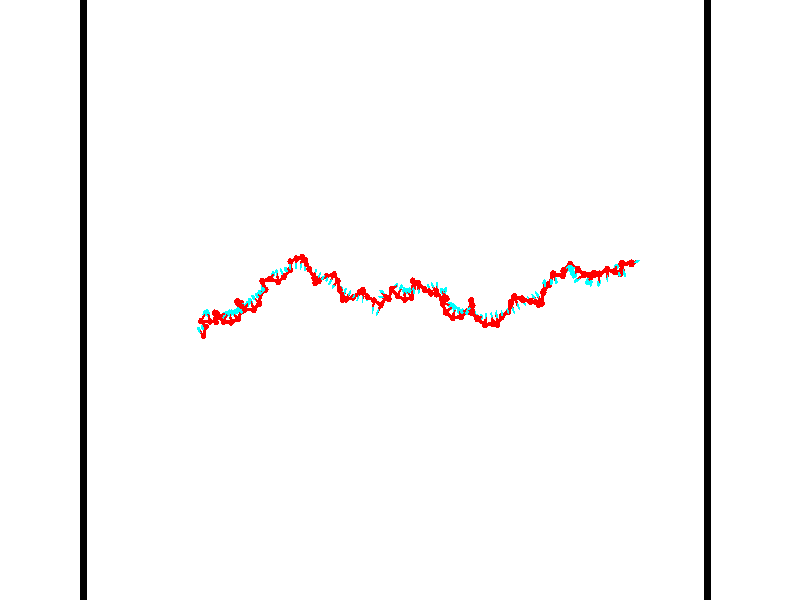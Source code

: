 // switches for output
#declare DRAW_BASES = 1; // possible values are 0, 1; only relevant for DNA ribbons
#declare DRAW_BASES_TYPE = 3; // possible values are 1, 2, 3; only relevant for DNA ribbons
#declare DRAW_FOG = 0; // set to 1 to enable fog

#include "colors.inc"

#include "transforms.inc"
background { rgb <1, 1, 1>}

#default {
   normal{
       ripples 0.25
       frequency 0.20
       turbulence 0.2
       lambda 5
   }
	finish {
		phong 0.1
		phong_size 40.
	}
}

// original window dimensions: 1024x640


// camera settings

camera {
	sky <-0, 1, 0>
	up <-0, 1, 0>
	right 1.6 * <0.99995, 0, 0.00999983>
	location <54.4867, 55, 106.329>
	look_at <55, 55, 55.0001>
	direction <0.513302, 0, -51.3289>
	angle 67.0682
}


# declare cpy_camera_pos = <54.4867, 55, 106.329>;
# if (DRAW_FOG = 1)
fog {
	fog_type 2
	up vnormalize(cpy_camera_pos)
	color rgbt<1,1,1,0.3>
	distance 1e-5
	fog_alt 3e-3
	fog_offset 88
}
# end


// LIGHTS

# declare lum = 6;
global_settings {
	ambient_light rgb lum * <0.05, 0.05, 0.05>
	max_trace_level 15
}# declare cpy_direct_light_amount = 0.25;
light_source
{	1000 * <-0.98995, -1, 1.00995>,
	rgb lum * cpy_direct_light_amount
	parallel
}

light_source
{	1000 * <0.98995, 1, -1.00995>,
	rgb lum * cpy_direct_light_amount
	parallel
}

// strand 0

// nucleotide -1

// particle -1
sphere {
	<36.646248, 52.188240, 49.634789> 0.250000
	pigment { color rgbt <1,0,0,0> }
	no_shadow
}
cylinder {
	<36.498806, 52.476089, 49.870171>,  <36.410343, 52.648800, 50.011398>, 0.100000
	pigment { color rgbt <1,0,0,0> }
	no_shadow
}
cylinder {
	<36.498806, 52.476089, 49.870171>,  <36.646248, 52.188240, 49.634789>, 0.100000
	pigment { color rgbt <1,0,0,0> }
	no_shadow
}

// particle -1
sphere {
	<36.498806, 52.476089, 49.870171> 0.100000
	pigment { color rgbt <1,0,0,0> }
	no_shadow
}
sphere {
	0, 1
	scale<0.080000,0.200000,0.300000>
	matrix <0.929438, 0.273944, 0.247183,
		0.016675, 0.638042, -0.769821,
		-0.368601, 0.719623, 0.588452,
		36.388226, 52.691975, 50.046707>
	pigment { color rgbt <0,1,1,0> }
	no_shadow
}
cylinder {
	<36.821865, 52.900703, 49.438637>,  <36.646248, 52.188240, 49.634789>, 0.130000
	pigment { color rgbt <1,0,0,0> }
	no_shadow
}

// nucleotide -1

// particle -1
sphere {
	<36.821865, 52.900703, 49.438637> 0.250000
	pigment { color rgbt <1,0,0,0> }
	no_shadow
}
cylinder {
	<36.757149, 52.879345, 49.832787>,  <36.718319, 52.866531, 50.069279>, 0.100000
	pigment { color rgbt <1,0,0,0> }
	no_shadow
}
cylinder {
	<36.757149, 52.879345, 49.832787>,  <36.821865, 52.900703, 49.438637>, 0.100000
	pigment { color rgbt <1,0,0,0> }
	no_shadow
}

// particle -1
sphere {
	<36.757149, 52.879345, 49.832787> 0.100000
	pigment { color rgbt <1,0,0,0> }
	no_shadow
}
sphere {
	0, 1
	scale<0.080000,0.200000,0.300000>
	matrix <0.915224, 0.365296, 0.170071,
		-0.369036, 0.929359, -0.010235,
		-0.161795, -0.053395, 0.985379,
		36.708611, 52.863327, 50.128399>
	pigment { color rgbt <0,1,1,0> }
	no_shadow
}
cylinder {
	<36.584053, 53.362152, 50.139477>,  <36.821865, 52.900703, 49.438637>, 0.130000
	pigment { color rgbt <1,0,0,0> }
	no_shadow
}

// nucleotide -1

// particle -1
sphere {
	<36.584053, 53.362152, 50.139477> 0.250000
	pigment { color rgbt <1,0,0,0> }
	no_shadow
}
cylinder {
	<36.750607, 53.706730, 50.023178>,  <36.850536, 53.913479, 49.953400>, 0.100000
	pigment { color rgbt <1,0,0,0> }
	no_shadow
}
cylinder {
	<36.750607, 53.706730, 50.023178>,  <36.584053, 53.362152, 50.139477>, 0.100000
	pigment { color rgbt <1,0,0,0> }
	no_shadow
}

// particle -1
sphere {
	<36.750607, 53.706730, 50.023178> 0.100000
	pigment { color rgbt <1,0,0,0> }
	no_shadow
}
sphere {
	0, 1
	scale<0.080000,0.200000,0.300000>
	matrix <0.677751, -0.080932, 0.730824,
		0.606036, -0.501354, -0.617547,
		0.416381, 0.861449, -0.290746,
		36.875523, 53.965164, 49.935955>
	pigment { color rgbt <0,1,1,0> }
	no_shadow
}
cylinder {
	<37.382492, 53.342030, 49.997307>,  <36.584053, 53.362152, 50.139477>, 0.130000
	pigment { color rgbt <1,0,0,0> }
	no_shadow
}

// nucleotide -1

// particle -1
sphere {
	<37.382492, 53.342030, 49.997307> 0.250000
	pigment { color rgbt <1,0,0,0> }
	no_shadow
}
cylinder {
	<37.281796, 53.713039, 50.107819>,  <37.221378, 53.935646, 50.174126>, 0.100000
	pigment { color rgbt <1,0,0,0> }
	no_shadow
}
cylinder {
	<37.281796, 53.713039, 50.107819>,  <37.382492, 53.342030, 49.997307>, 0.100000
	pigment { color rgbt <1,0,0,0> }
	no_shadow
}

// particle -1
sphere {
	<37.281796, 53.713039, 50.107819> 0.100000
	pigment { color rgbt <1,0,0,0> }
	no_shadow
}
sphere {
	0, 1
	scale<0.080000,0.200000,0.300000>
	matrix <0.558120, -0.094083, 0.824409,
		0.790652, 0.361729, -0.493985,
		-0.251737, 0.927524, 0.276275,
		37.206276, 53.991295, 50.190701>
	pigment { color rgbt <0,1,1,0> }
	no_shadow
}
cylinder {
	<37.728905, 53.262627, 49.309032>,  <37.382492, 53.342030, 49.997307>, 0.130000
	pigment { color rgbt <1,0,0,0> }
	no_shadow
}

// nucleotide -1

// particle -1
sphere {
	<37.728905, 53.262627, 49.309032> 0.250000
	pigment { color rgbt <1,0,0,0> }
	no_shadow
}
cylinder {
	<37.750935, 53.580524, 49.067257>,  <37.764153, 53.771263, 48.922192>, 0.100000
	pigment { color rgbt <1,0,0,0> }
	no_shadow
}
cylinder {
	<37.750935, 53.580524, 49.067257>,  <37.728905, 53.262627, 49.309032>, 0.100000
	pigment { color rgbt <1,0,0,0> }
	no_shadow
}

// particle -1
sphere {
	<37.750935, 53.580524, 49.067257> 0.100000
	pigment { color rgbt <1,0,0,0> }
	no_shadow
}
sphere {
	0, 1
	scale<0.080000,0.200000,0.300000>
	matrix <0.879378, 0.248117, 0.406364,
		0.472928, -0.553908, -0.685219,
		0.055073, 0.794748, -0.604436,
		37.767456, 53.818947, 48.885925>
	pigment { color rgbt <0,1,1,0> }
	no_shadow
}
cylinder {
	<37.877022, 53.947624, 49.538620>,  <37.728905, 53.262627, 49.309032>, 0.130000
	pigment { color rgbt <1,0,0,0> }
	no_shadow
}

// nucleotide -1

// particle -1
sphere {
	<37.877022, 53.947624, 49.538620> 0.250000
	pigment { color rgbt <1,0,0,0> }
	no_shadow
}
cylinder {
	<38.149132, 53.683807, 49.666515>,  <38.312397, 53.525517, 49.743252>, 0.100000
	pigment { color rgbt <1,0,0,0> }
	no_shadow
}
cylinder {
	<38.149132, 53.683807, 49.666515>,  <37.877022, 53.947624, 49.538620>, 0.100000
	pigment { color rgbt <1,0,0,0> }
	no_shadow
}

// particle -1
sphere {
	<38.149132, 53.683807, 49.666515> 0.100000
	pigment { color rgbt <1,0,0,0> }
	no_shadow
}
sphere {
	0, 1
	scale<0.080000,0.200000,0.300000>
	matrix <0.345718, 0.673390, 0.653471,
		-0.646300, -0.334000, 0.686105,
		0.680275, -0.659538, 0.319743,
		38.353214, 53.485947, 49.762440>
	pigment { color rgbt <0,1,1,0> }
	no_shadow
}
cylinder {
	<37.898972, 54.018948, 50.320866>,  <37.877022, 53.947624, 49.538620>, 0.130000
	pigment { color rgbt <1,0,0,0> }
	no_shadow
}

// nucleotide -1

// particle -1
sphere {
	<37.898972, 54.018948, 50.320866> 0.250000
	pigment { color rgbt <1,0,0,0> }
	no_shadow
}
cylinder {
	<38.230515, 53.832283, 50.197433>,  <38.429440, 53.720284, 50.123375>, 0.100000
	pigment { color rgbt <1,0,0,0> }
	no_shadow
}
cylinder {
	<38.230515, 53.832283, 50.197433>,  <37.898972, 54.018948, 50.320866>, 0.100000
	pigment { color rgbt <1,0,0,0> }
	no_shadow
}

// particle -1
sphere {
	<38.230515, 53.832283, 50.197433> 0.100000
	pigment { color rgbt <1,0,0,0> }
	no_shadow
}
sphere {
	0, 1
	scale<0.080000,0.200000,0.300000>
	matrix <0.522952, 0.450278, 0.723720,
		-0.198785, -0.761235, 0.617258,
		0.828858, -0.466661, -0.308581,
		38.479172, 53.692284, 50.104858>
	pigment { color rgbt <0,1,1,0> }
	no_shadow
}
cylinder {
	<38.153309, 53.551178, 50.805733>,  <37.898972, 54.018948, 50.320866>, 0.130000
	pigment { color rgbt <1,0,0,0> }
	no_shadow
}

// nucleotide -1

// particle -1
sphere {
	<38.153309, 53.551178, 50.805733> 0.250000
	pigment { color rgbt <1,0,0,0> }
	no_shadow
}
cylinder {
	<38.484650, 53.674046, 50.618340>,  <38.683453, 53.747765, 50.505901>, 0.100000
	pigment { color rgbt <1,0,0,0> }
	no_shadow
}
cylinder {
	<38.484650, 53.674046, 50.618340>,  <38.153309, 53.551178, 50.805733>, 0.100000
	pigment { color rgbt <1,0,0,0> }
	no_shadow
}

// particle -1
sphere {
	<38.484650, 53.674046, 50.618340> 0.100000
	pigment { color rgbt <1,0,0,0> }
	no_shadow
}
sphere {
	0, 1
	scale<0.080000,0.200000,0.300000>
	matrix <0.442357, 0.154471, 0.883436,
		0.343732, -0.939034, -0.007922,
		0.828353, 0.307169, -0.468485,
		38.733154, 53.766197, 50.477795>
	pigment { color rgbt <0,1,1,0> }
	no_shadow
}
cylinder {
	<38.474461, 53.808758, 51.292877>,  <38.153309, 53.551178, 50.805733>, 0.130000
	pigment { color rgbt <1,0,0,0> }
	no_shadow
}

// nucleotide -1

// particle -1
sphere {
	<38.474461, 53.808758, 51.292877> 0.250000
	pigment { color rgbt <1,0,0,0> }
	no_shadow
}
cylinder {
	<38.774544, 53.876205, 51.037140>,  <38.954594, 53.916676, 50.883698>, 0.100000
	pigment { color rgbt <1,0,0,0> }
	no_shadow
}
cylinder {
	<38.774544, 53.876205, 51.037140>,  <38.474461, 53.808758, 51.292877>, 0.100000
	pigment { color rgbt <1,0,0,0> }
	no_shadow
}

// particle -1
sphere {
	<38.774544, 53.876205, 51.037140> 0.100000
	pigment { color rgbt <1,0,0,0> }
	no_shadow
}
sphere {
	0, 1
	scale<0.080000,0.200000,0.300000>
	matrix <0.613983, 0.181189, 0.768242,
		0.245383, -0.968885, 0.032399,
		0.750208, 0.168621, -0.639340,
		38.999607, 53.926792, 50.845337>
	pigment { color rgbt <0,1,1,0> }
	no_shadow
}
cylinder {
	<39.029335, 53.345783, 51.456516>,  <38.474461, 53.808758, 51.292877>, 0.130000
	pigment { color rgbt <1,0,0,0> }
	no_shadow
}

// nucleotide -1

// particle -1
sphere {
	<39.029335, 53.345783, 51.456516> 0.250000
	pigment { color rgbt <1,0,0,0> }
	no_shadow
}
cylinder {
	<39.169708, 53.678822, 51.285103>,  <39.253933, 53.878643, 51.182255>, 0.100000
	pigment { color rgbt <1,0,0,0> }
	no_shadow
}
cylinder {
	<39.169708, 53.678822, 51.285103>,  <39.029335, 53.345783, 51.456516>, 0.100000
	pigment { color rgbt <1,0,0,0> }
	no_shadow
}

// particle -1
sphere {
	<39.169708, 53.678822, 51.285103> 0.100000
	pigment { color rgbt <1,0,0,0> }
	no_shadow
}
sphere {
	0, 1
	scale<0.080000,0.200000,0.300000>
	matrix <0.597882, 0.152986, 0.786849,
		0.720684, -0.532339, -0.444105,
		0.350929, 0.832592, -0.428531,
		39.274986, 53.928600, 51.156544>
	pigment { color rgbt <0,1,1,0> }
	no_shadow
}
cylinder {
	<39.719799, 53.309414, 51.415321>,  <39.029335, 53.345783, 51.456516>, 0.130000
	pigment { color rgbt <1,0,0,0> }
	no_shadow
}

// nucleotide -1

// particle -1
sphere {
	<39.719799, 53.309414, 51.415321> 0.250000
	pigment { color rgbt <1,0,0,0> }
	no_shadow
}
cylinder {
	<39.642918, 53.701916, 51.420975>,  <39.596786, 53.937416, 51.424366>, 0.100000
	pigment { color rgbt <1,0,0,0> }
	no_shadow
}
cylinder {
	<39.642918, 53.701916, 51.420975>,  <39.719799, 53.309414, 51.415321>, 0.100000
	pigment { color rgbt <1,0,0,0> }
	no_shadow
}

// particle -1
sphere {
	<39.642918, 53.701916, 51.420975> 0.100000
	pigment { color rgbt <1,0,0,0> }
	no_shadow
}
sphere {
	0, 1
	scale<0.080000,0.200000,0.300000>
	matrix <0.790027, 0.146172, 0.595392,
		0.582164, 0.125606, -0.803311,
		-0.192207, 0.981253, 0.014136,
		39.585255, 53.996292, 51.425217>
	pigment { color rgbt <0,1,1,0> }
	no_shadow
}
cylinder {
	<40.316467, 53.561657, 51.323643>,  <39.719799, 53.309414, 51.415321>, 0.130000
	pigment { color rgbt <1,0,0,0> }
	no_shadow
}

// nucleotide -1

// particle -1
sphere {
	<40.316467, 53.561657, 51.323643> 0.250000
	pigment { color rgbt <1,0,0,0> }
	no_shadow
}
cylinder {
	<40.091991, 53.838184, 51.505692>,  <39.957306, 54.004101, 51.614922>, 0.100000
	pigment { color rgbt <1,0,0,0> }
	no_shadow
}
cylinder {
	<40.091991, 53.838184, 51.505692>,  <40.316467, 53.561657, 51.323643>, 0.100000
	pigment { color rgbt <1,0,0,0> }
	no_shadow
}

// particle -1
sphere {
	<40.091991, 53.838184, 51.505692> 0.100000
	pigment { color rgbt <1,0,0,0> }
	no_shadow
}
sphere {
	0, 1
	scale<0.080000,0.200000,0.300000>
	matrix <0.758088, 0.208610, 0.617887,
		0.332216, 0.691776, -0.641154,
		-0.561190, 0.691323, 0.455124,
		39.923634, 54.045582, 51.642227>
	pigment { color rgbt <0,1,1,0> }
	no_shadow
}
cylinder {
	<40.646660, 54.158947, 51.382233>,  <40.316467, 53.561657, 51.323643>, 0.130000
	pigment { color rgbt <1,0,0,0> }
	no_shadow
}

// nucleotide -1

// particle -1
sphere {
	<40.646660, 54.158947, 51.382233> 0.250000
	pigment { color rgbt <1,0,0,0> }
	no_shadow
}
cylinder {
	<40.399239, 54.128540, 51.695053>,  <40.250786, 54.110294, 51.882748>, 0.100000
	pigment { color rgbt <1,0,0,0> }
	no_shadow
}
cylinder {
	<40.399239, 54.128540, 51.695053>,  <40.646660, 54.158947, 51.382233>, 0.100000
	pigment { color rgbt <1,0,0,0> }
	no_shadow
}

// particle -1
sphere {
	<40.399239, 54.128540, 51.695053> 0.100000
	pigment { color rgbt <1,0,0,0> }
	no_shadow
}
sphere {
	0, 1
	scale<0.080000,0.200000,0.300000>
	matrix <0.741222, 0.273815, 0.612874,
		-0.260726, 0.958774, -0.113025,
		-0.618556, -0.076016, 0.782055,
		40.213673, 54.105736, 51.929668>
	pigment { color rgbt <0,1,1,0> }
	no_shadow
}
cylinder {
	<40.721195, 54.766171, 51.798519>,  <40.646660, 54.158947, 51.382233>, 0.130000
	pigment { color rgbt <1,0,0,0> }
	no_shadow
}

// nucleotide -1

// particle -1
sphere {
	<40.721195, 54.766171, 51.798519> 0.250000
	pigment { color rgbt <1,0,0,0> }
	no_shadow
}
cylinder {
	<40.618767, 54.471035, 52.048325>,  <40.557308, 54.293953, 52.198208>, 0.100000
	pigment { color rgbt <1,0,0,0> }
	no_shadow
}
cylinder {
	<40.618767, 54.471035, 52.048325>,  <40.721195, 54.766171, 51.798519>, 0.100000
	pigment { color rgbt <1,0,0,0> }
	no_shadow
}

// particle -1
sphere {
	<40.618767, 54.471035, 52.048325> 0.100000
	pigment { color rgbt <1,0,0,0> }
	no_shadow
}
sphere {
	0, 1
	scale<0.080000,0.200000,0.300000>
	matrix <0.741846, 0.264206, 0.616328,
		-0.619752, 0.621119, 0.479707,
		-0.256072, -0.737839, 0.624516,
		40.541946, 54.249683, 52.235680>
	pigment { color rgbt <0,1,1,0> }
	no_shadow
}
cylinder {
	<40.558563, 54.898037, 52.546089>,  <40.721195, 54.766171, 51.798519>, 0.130000
	pigment { color rgbt <1,0,0,0> }
	no_shadow
}

// nucleotide -1

// particle -1
sphere {
	<40.558563, 54.898037, 52.546089> 0.250000
	pigment { color rgbt <1,0,0,0> }
	no_shadow
}
cylinder {
	<40.716854, 54.532013, 52.514954>,  <40.811829, 54.312397, 52.496273>, 0.100000
	pigment { color rgbt <1,0,0,0> }
	no_shadow
}
cylinder {
	<40.716854, 54.532013, 52.514954>,  <40.558563, 54.898037, 52.546089>, 0.100000
	pigment { color rgbt <1,0,0,0> }
	no_shadow
}

// particle -1
sphere {
	<40.716854, 54.532013, 52.514954> 0.100000
	pigment { color rgbt <1,0,0,0> }
	no_shadow
}
sphere {
	0, 1
	scale<0.080000,0.200000,0.300000>
	matrix <0.802486, 0.303340, 0.513810,
		-0.446557, -0.265793, 0.854366,
		0.395730, -0.915062, -0.077837,
		40.835575, 54.257496, 52.491604>
	pigment { color rgbt <0,1,1,0> }
	no_shadow
}
cylinder {
	<40.801434, 54.768661, 53.245667>,  <40.558563, 54.898037, 52.546089>, 0.130000
	pigment { color rgbt <1,0,0,0> }
	no_shadow
}

// nucleotide -1

// particle -1
sphere {
	<40.801434, 54.768661, 53.245667> 0.250000
	pigment { color rgbt <1,0,0,0> }
	no_shadow
}
cylinder {
	<41.023621, 54.644840, 52.936958>,  <41.156933, 54.570549, 52.751732>, 0.100000
	pigment { color rgbt <1,0,0,0> }
	no_shadow
}
cylinder {
	<41.023621, 54.644840, 52.936958>,  <40.801434, 54.768661, 53.245667>, 0.100000
	pigment { color rgbt <1,0,0,0> }
	no_shadow
}

// particle -1
sphere {
	<41.023621, 54.644840, 52.936958> 0.100000
	pigment { color rgbt <1,0,0,0> }
	no_shadow
}
sphere {
	0, 1
	scale<0.080000,0.200000,0.300000>
	matrix <0.821556, 0.347672, 0.451851,
		0.128454, -0.885044, 0.447433,
		0.555468, -0.309550, -0.771774,
		41.190262, 54.551975, 52.705425>
	pigment { color rgbt <0,1,1,0> }
	no_shadow
}
cylinder {
	<41.463829, 54.325405, 53.495785>,  <40.801434, 54.768661, 53.245667>, 0.130000
	pigment { color rgbt <1,0,0,0> }
	no_shadow
}

// nucleotide -1

// particle -1
sphere {
	<41.463829, 54.325405, 53.495785> 0.250000
	pigment { color rgbt <1,0,0,0> }
	no_shadow
}
cylinder {
	<41.520321, 54.547081, 53.167656>,  <41.554214, 54.680088, 52.970779>, 0.100000
	pigment { color rgbt <1,0,0,0> }
	no_shadow
}
cylinder {
	<41.520321, 54.547081, 53.167656>,  <41.463829, 54.325405, 53.495785>, 0.100000
	pigment { color rgbt <1,0,0,0> }
	no_shadow
}

// particle -1
sphere {
	<41.520321, 54.547081, 53.167656> 0.100000
	pigment { color rgbt <1,0,0,0> }
	no_shadow
}
sphere {
	0, 1
	scale<0.080000,0.200000,0.300000>
	matrix <0.754258, 0.476468, 0.451745,
		0.641209, -0.682535, -0.350710,
		0.141229, 0.554189, -0.820322,
		41.562691, 54.713337, 52.921558>
	pigment { color rgbt <0,1,1,0> }
	no_shadow
}
cylinder {
	<42.180779, 54.284981, 53.181946>,  <41.463829, 54.325405, 53.495785>, 0.130000
	pigment { color rgbt <1,0,0,0> }
	no_shadow
}

// nucleotide -1

// particle -1
sphere {
	<42.180779, 54.284981, 53.181946> 0.250000
	pigment { color rgbt <1,0,0,0> }
	no_shadow
}
cylinder {
	<42.005699, 54.641098, 53.131660>,  <41.900650, 54.854767, 53.101490>, 0.100000
	pigment { color rgbt <1,0,0,0> }
	no_shadow
}
cylinder {
	<42.005699, 54.641098, 53.131660>,  <42.180779, 54.284981, 53.181946>, 0.100000
	pigment { color rgbt <1,0,0,0> }
	no_shadow
}

// particle -1
sphere {
	<42.005699, 54.641098, 53.131660> 0.100000
	pigment { color rgbt <1,0,0,0> }
	no_shadow
}
sphere {
	0, 1
	scale<0.080000,0.200000,0.300000>
	matrix <0.672837, 0.417074, 0.611015,
		0.596413, 0.182854, -0.781573,
		-0.437700, 0.890289, -0.125717,
		41.874390, 54.908184, 53.093945>
	pigment { color rgbt <0,1,1,0> }
	no_shadow
}
cylinder {
	<42.634636, 54.745007, 53.050026>,  <42.180779, 54.284981, 53.181946>, 0.130000
	pigment { color rgbt <1,0,0,0> }
	no_shadow
}

// nucleotide -1

// particle -1
sphere {
	<42.634636, 54.745007, 53.050026> 0.250000
	pigment { color rgbt <1,0,0,0> }
	no_shadow
}
cylinder {
	<42.384296, 54.990978, 53.241936>,  <42.234093, 55.138561, 53.357082>, 0.100000
	pigment { color rgbt <1,0,0,0> }
	no_shadow
}
cylinder {
	<42.384296, 54.990978, 53.241936>,  <42.634636, 54.745007, 53.050026>, 0.100000
	pigment { color rgbt <1,0,0,0> }
	no_shadow
}

// particle -1
sphere {
	<42.384296, 54.990978, 53.241936> 0.100000
	pigment { color rgbt <1,0,0,0> }
	no_shadow
}
sphere {
	0, 1
	scale<0.080000,0.200000,0.300000>
	matrix <0.777053, 0.544537, 0.315702,
		-0.067119, 0.570388, -0.818629,
		-0.625846, 0.614928, 0.479771,
		42.196541, 55.175457, 53.385868>
	pigment { color rgbt <0,1,1,0> }
	no_shadow
}
cylinder {
	<42.685368, 55.461205, 52.813499>,  <42.634636, 54.745007, 53.050026>, 0.130000
	pigment { color rgbt <1,0,0,0> }
	no_shadow
}

// nucleotide -1

// particle -1
sphere {
	<42.685368, 55.461205, 52.813499> 0.250000
	pigment { color rgbt <1,0,0,0> }
	no_shadow
}
cylinder {
	<42.598473, 55.388878, 53.197189>,  <42.546337, 55.345482, 53.427402>, 0.100000
	pigment { color rgbt <1,0,0,0> }
	no_shadow
}
cylinder {
	<42.598473, 55.388878, 53.197189>,  <42.685368, 55.461205, 52.813499>, 0.100000
	pigment { color rgbt <1,0,0,0> }
	no_shadow
}

// particle -1
sphere {
	<42.598473, 55.388878, 53.197189> 0.100000
	pigment { color rgbt <1,0,0,0> }
	no_shadow
}
sphere {
	0, 1
	scale<0.080000,0.200000,0.300000>
	matrix <0.877451, 0.394362, 0.273054,
		-0.427654, 0.900991, 0.072986,
		-0.217237, -0.180814, 0.959226,
		42.533302, 55.334633, 53.484959>
	pigment { color rgbt <0,1,1,0> }
	no_shadow
}
cylinder {
	<43.197117, 55.750935, 53.119797>,  <42.685368, 55.461205, 52.813499>, 0.130000
	pigment { color rgbt <1,0,0,0> }
	no_shadow
}

// nucleotide -1

// particle -1
sphere {
	<43.197117, 55.750935, 53.119797> 0.250000
	pigment { color rgbt <1,0,0,0> }
	no_shadow
}
cylinder {
	<42.996468, 55.645699, 53.449440>,  <42.876080, 55.582558, 53.647228>, 0.100000
	pigment { color rgbt <1,0,0,0> }
	no_shadow
}
cylinder {
	<42.996468, 55.645699, 53.449440>,  <43.197117, 55.750935, 53.119797>, 0.100000
	pigment { color rgbt <1,0,0,0> }
	no_shadow
}

// particle -1
sphere {
	<42.996468, 55.645699, 53.449440> 0.100000
	pigment { color rgbt <1,0,0,0> }
	no_shadow
}
sphere {
	0, 1
	scale<0.080000,0.200000,0.300000>
	matrix <0.684510, 0.461803, 0.564078,
		-0.528980, 0.847067, -0.051563,
		-0.501624, -0.263090, 0.824110,
		42.845982, 55.566772, 53.696674>
	pigment { color rgbt <0,1,1,0> }
	no_shadow
}
cylinder {
	<42.991257, 56.377094, 53.505081>,  <43.197117, 55.750935, 53.119797>, 0.130000
	pigment { color rgbt <1,0,0,0> }
	no_shadow
}

// nucleotide -1

// particle -1
sphere {
	<42.991257, 56.377094, 53.505081> 0.250000
	pigment { color rgbt <1,0,0,0> }
	no_shadow
}
cylinder {
	<43.063820, 56.063248, 53.742218>,  <43.107357, 55.874939, 53.884499>, 0.100000
	pigment { color rgbt <1,0,0,0> }
	no_shadow
}
cylinder {
	<43.063820, 56.063248, 53.742218>,  <42.991257, 56.377094, 53.505081>, 0.100000
	pigment { color rgbt <1,0,0,0> }
	no_shadow
}

// particle -1
sphere {
	<43.063820, 56.063248, 53.742218> 0.100000
	pigment { color rgbt <1,0,0,0> }
	no_shadow
}
sphere {
	0, 1
	scale<0.080000,0.200000,0.300000>
	matrix <0.630396, 0.555473, 0.542265,
		-0.754780, 0.275356, 0.595388,
		0.181406, -0.784620, 0.592843,
		43.118240, 55.827862, 53.920071>
	pigment { color rgbt <0,1,1,0> }
	no_shadow
}
cylinder {
	<43.591297, 56.534286, 53.183228>,  <42.991257, 56.377094, 53.505081>, 0.130000
	pigment { color rgbt <1,0,0,0> }
	no_shadow
}

// nucleotide -1

// particle -1
sphere {
	<43.591297, 56.534286, 53.183228> 0.250000
	pigment { color rgbt <1,0,0,0> }
	no_shadow
}
cylinder {
	<43.686733, 56.747540, 52.858551>,  <43.743996, 56.875492, 52.663746>, 0.100000
	pigment { color rgbt <1,0,0,0> }
	no_shadow
}
cylinder {
	<43.686733, 56.747540, 52.858551>,  <43.591297, 56.534286, 53.183228>, 0.100000
	pigment { color rgbt <1,0,0,0> }
	no_shadow
}

// particle -1
sphere {
	<43.686733, 56.747540, 52.858551> 0.100000
	pigment { color rgbt <1,0,0,0> }
	no_shadow
}
sphere {
	0, 1
	scale<0.080000,0.200000,0.300000>
	matrix <0.838393, 0.308722, 0.449208,
		0.490074, -0.787695, -0.373314,
		0.238588, 0.533129, -0.811695,
		43.758308, 56.907478, 52.615044>
	pigment { color rgbt <0,1,1,0> }
	no_shadow
}
cylinder {
	<44.272491, 56.326347, 52.918537>,  <43.591297, 56.534286, 53.183228>, 0.130000
	pigment { color rgbt <1,0,0,0> }
	no_shadow
}

// nucleotide -1

// particle -1
sphere {
	<44.272491, 56.326347, 52.918537> 0.250000
	pigment { color rgbt <1,0,0,0> }
	no_shadow
}
cylinder {
	<44.189445, 56.714981, 52.873081>,  <44.139618, 56.948162, 52.845806>, 0.100000
	pigment { color rgbt <1,0,0,0> }
	no_shadow
}
cylinder {
	<44.189445, 56.714981, 52.873081>,  <44.272491, 56.326347, 52.918537>, 0.100000
	pigment { color rgbt <1,0,0,0> }
	no_shadow
}

// particle -1
sphere {
	<44.189445, 56.714981, 52.873081> 0.100000
	pigment { color rgbt <1,0,0,0> }
	no_shadow
}
sphere {
	0, 1
	scale<0.080000,0.200000,0.300000>
	matrix <0.935550, 0.231153, 0.267045,
		0.285726, -0.050875, -0.956960,
		-0.207619, 0.971586, -0.113643,
		44.127159, 57.006458, 52.838989>
	pigment { color rgbt <0,1,1,0> }
	no_shadow
}
cylinder {
	<44.677177, 56.729321, 52.360035>,  <44.272491, 56.326347, 52.918537>, 0.130000
	pigment { color rgbt <1,0,0,0> }
	no_shadow
}

// nucleotide -1

// particle -1
sphere {
	<44.677177, 56.729321, 52.360035> 0.250000
	pigment { color rgbt <1,0,0,0> }
	no_shadow
}
cylinder {
	<44.607872, 56.939316, 52.693352>,  <44.566288, 57.065311, 52.893341>, 0.100000
	pigment { color rgbt <1,0,0,0> }
	no_shadow
}
cylinder {
	<44.607872, 56.939316, 52.693352>,  <44.677177, 56.729321, 52.360035>, 0.100000
	pigment { color rgbt <1,0,0,0> }
	no_shadow
}

// particle -1
sphere {
	<44.607872, 56.939316, 52.693352> 0.100000
	pigment { color rgbt <1,0,0,0> }
	no_shadow
}
sphere {
	0, 1
	scale<0.080000,0.200000,0.300000>
	matrix <0.960497, 0.277157, 0.025098,
		-0.217776, 0.804719, -0.552269,
		-0.173262, 0.524987, 0.833288,
		44.555893, 57.096813, 52.943336>
	pigment { color rgbt <0,1,1,0> }
	no_shadow
}
cylinder {
	<45.200726, 57.237465, 52.307465>,  <44.677177, 56.729321, 52.360035>, 0.130000
	pigment { color rgbt <1,0,0,0> }
	no_shadow
}

// nucleotide -1

// particle -1
sphere {
	<45.200726, 57.237465, 52.307465> 0.250000
	pigment { color rgbt <1,0,0,0> }
	no_shadow
}
cylinder {
	<45.064308, 57.239708, 52.683475>,  <44.982456, 57.241055, 52.909084>, 0.100000
	pigment { color rgbt <1,0,0,0> }
	no_shadow
}
cylinder {
	<45.064308, 57.239708, 52.683475>,  <45.200726, 57.237465, 52.307465>, 0.100000
	pigment { color rgbt <1,0,0,0> }
	no_shadow
}

// particle -1
sphere {
	<45.064308, 57.239708, 52.683475> 0.100000
	pigment { color rgbt <1,0,0,0> }
	no_shadow
}
sphere {
	0, 1
	scale<0.080000,0.200000,0.300000>
	matrix <0.927212, 0.166691, 0.335398,
		-0.154815, 0.985993, -0.062046,
		-0.341042, 0.005605, 0.940031,
		44.961994, 57.241390, 52.965485>
	pigment { color rgbt <0,1,1,0> }
	no_shadow
}
cylinder {
	<45.252247, 57.854069, 52.492645>,  <45.200726, 57.237465, 52.307465>, 0.130000
	pigment { color rgbt <1,0,0,0> }
	no_shadow
}

// nucleotide -1

// particle -1
sphere {
	<45.252247, 57.854069, 52.492645> 0.250000
	pigment { color rgbt <1,0,0,0> }
	no_shadow
}
cylinder {
	<45.300240, 57.618721, 52.812500>,  <45.329037, 57.477512, 53.004414>, 0.100000
	pigment { color rgbt <1,0,0,0> }
	no_shadow
}
cylinder {
	<45.300240, 57.618721, 52.812500>,  <45.252247, 57.854069, 52.492645>, 0.100000
	pigment { color rgbt <1,0,0,0> }
	no_shadow
}

// particle -1
sphere {
	<45.300240, 57.618721, 52.812500> 0.100000
	pigment { color rgbt <1,0,0,0> }
	no_shadow
}
sphere {
	0, 1
	scale<0.080000,0.200000,0.300000>
	matrix <0.992171, 0.042936, -0.117277,
		0.034669, 0.807450, 0.588917,
		0.119981, -0.588372, 0.799639,
		45.336235, 57.442211, 53.052391>
	pigment { color rgbt <0,1,1,0> }
	no_shadow
}
cylinder {
	<45.812744, 58.053593, 52.691883>,  <45.252247, 57.854069, 52.492645>, 0.130000
	pigment { color rgbt <1,0,0,0> }
	no_shadow
}

// nucleotide -1

// particle -1
sphere {
	<45.812744, 58.053593, 52.691883> 0.250000
	pigment { color rgbt <1,0,0,0> }
	no_shadow
}
cylinder {
	<45.839367, 57.745117, 52.945129>,  <45.855339, 57.560032, 53.097076>, 0.100000
	pigment { color rgbt <1,0,0,0> }
	no_shadow
}
cylinder {
	<45.839367, 57.745117, 52.945129>,  <45.812744, 58.053593, 52.691883>, 0.100000
	pigment { color rgbt <1,0,0,0> }
	no_shadow
}

// particle -1
sphere {
	<45.839367, 57.745117, 52.945129> 0.100000
	pigment { color rgbt <1,0,0,0> }
	no_shadow
}
sphere {
	0, 1
	scale<0.080000,0.200000,0.300000>
	matrix <0.997562, 0.038066, -0.058495,
		0.021010, 0.635466, 0.771843,
		0.066553, -0.771190, 0.633117,
		45.859333, 57.513760, 53.135063>
	pigment { color rgbt <0,1,1,0> }
	no_shadow
}
cylinder {
	<46.399635, 58.148327, 53.087780>,  <45.812744, 58.053593, 52.691883>, 0.130000
	pigment { color rgbt <1,0,0,0> }
	no_shadow
}

// nucleotide -1

// particle -1
sphere {
	<46.399635, 58.148327, 53.087780> 0.250000
	pigment { color rgbt <1,0,0,0> }
	no_shadow
}
cylinder {
	<46.338520, 57.753860, 53.113487>,  <46.301849, 57.517181, 53.128910>, 0.100000
	pigment { color rgbt <1,0,0,0> }
	no_shadow
}
cylinder {
	<46.338520, 57.753860, 53.113487>,  <46.399635, 58.148327, 53.087780>, 0.100000
	pigment { color rgbt <1,0,0,0> }
	no_shadow
}

// particle -1
sphere {
	<46.338520, 57.753860, 53.113487> 0.100000
	pigment { color rgbt <1,0,0,0> }
	no_shadow
}
sphere {
	0, 1
	scale<0.080000,0.200000,0.300000>
	matrix <0.987914, -0.150695, 0.036291,
		-0.026104, 0.069034, 0.997273,
		-0.152789, -0.986167, 0.064266,
		46.292683, 57.458012, 53.132767>
	pigment { color rgbt <0,1,1,0> }
	no_shadow
}
cylinder {
	<46.772400, 57.896233, 53.655640>,  <46.399635, 58.148327, 53.087780>, 0.130000
	pigment { color rgbt <1,0,0,0> }
	no_shadow
}

// nucleotide -1

// particle -1
sphere {
	<46.772400, 57.896233, 53.655640> 0.250000
	pigment { color rgbt <1,0,0,0> }
	no_shadow
}
cylinder {
	<46.725452, 57.586758, 53.406601>,  <46.697285, 57.401073, 53.257179>, 0.100000
	pigment { color rgbt <1,0,0,0> }
	no_shadow
}
cylinder {
	<46.725452, 57.586758, 53.406601>,  <46.772400, 57.896233, 53.655640>, 0.100000
	pigment { color rgbt <1,0,0,0> }
	no_shadow
}

// particle -1
sphere {
	<46.725452, 57.586758, 53.406601> 0.100000
	pigment { color rgbt <1,0,0,0> }
	no_shadow
}
sphere {
	0, 1
	scale<0.080000,0.200000,0.300000>
	matrix <0.966273, -0.233674, 0.108222,
		-0.229215, -0.588895, 0.775025,
		-0.117371, -0.773692, -0.622595,
		46.690243, 57.354649, 53.219822>
	pigment { color rgbt <0,1,1,0> }
	no_shadow
}
cylinder {
	<47.145721, 57.239056, 53.983799>,  <46.772400, 57.896233, 53.655640>, 0.130000
	pigment { color rgbt <1,0,0,0> }
	no_shadow
}

// nucleotide -1

// particle -1
sphere {
	<47.145721, 57.239056, 53.983799> 0.250000
	pigment { color rgbt <1,0,0,0> }
	no_shadow
}
cylinder {
	<47.161682, 57.242188, 53.584129>,  <47.171261, 57.244068, 53.344326>, 0.100000
	pigment { color rgbt <1,0,0,0> }
	no_shadow
}
cylinder {
	<47.161682, 57.242188, 53.584129>,  <47.145721, 57.239056, 53.983799>, 0.100000
	pigment { color rgbt <1,0,0,0> }
	no_shadow
}

// particle -1
sphere {
	<47.161682, 57.242188, 53.584129> 0.100000
	pigment { color rgbt <1,0,0,0> }
	no_shadow
}
sphere {
	0, 1
	scale<0.080000,0.200000,0.300000>
	matrix <0.949425, -0.311985, 0.035474,
		-0.311449, -0.950055, -0.019875,
		0.039902, 0.007822, -0.999173,
		47.173653, 57.244537, 53.284378>
	pigment { color rgbt <0,1,1,0> }
	no_shadow
}
cylinder {
	<47.565559, 56.593567, 53.845966>,  <47.145721, 57.239056, 53.983799>, 0.130000
	pigment { color rgbt <1,0,0,0> }
	no_shadow
}

// nucleotide -1

// particle -1
sphere {
	<47.565559, 56.593567, 53.845966> 0.250000
	pigment { color rgbt <1,0,0,0> }
	no_shadow
}
cylinder {
	<47.584866, 56.853703, 53.542725>,  <47.596451, 57.009785, 53.360779>, 0.100000
	pigment { color rgbt <1,0,0,0> }
	no_shadow
}
cylinder {
	<47.584866, 56.853703, 53.542725>,  <47.565559, 56.593567, 53.845966>, 0.100000
	pigment { color rgbt <1,0,0,0> }
	no_shadow
}

// particle -1
sphere {
	<47.584866, 56.853703, 53.542725> 0.100000
	pigment { color rgbt <1,0,0,0> }
	no_shadow
}
sphere {
	0, 1
	scale<0.080000,0.200000,0.300000>
	matrix <0.897105, -0.361946, -0.253374,
		-0.439173, -0.667872, -0.600894,
		0.048270, 0.650340, -0.758108,
		47.599346, 57.048805, 53.315292>
	pigment { color rgbt <0,1,1,0> }
	no_shadow
}
cylinder {
	<47.563705, 56.248772, 53.160343>,  <47.565559, 56.593567, 53.845966>, 0.130000
	pigment { color rgbt <1,0,0,0> }
	no_shadow
}

// nucleotide -1

// particle -1
sphere {
	<47.563705, 56.248772, 53.160343> 0.250000
	pigment { color rgbt <1,0,0,0> }
	no_shadow
}
cylinder {
	<47.773720, 56.589203, 53.159630>,  <47.899727, 56.793461, 53.159203>, 0.100000
	pigment { color rgbt <1,0,0,0> }
	no_shadow
}
cylinder {
	<47.773720, 56.589203, 53.159630>,  <47.563705, 56.248772, 53.160343>, 0.100000
	pigment { color rgbt <1,0,0,0> }
	no_shadow
}

// particle -1
sphere {
	<47.773720, 56.589203, 53.159630> 0.100000
	pigment { color rgbt <1,0,0,0> }
	no_shadow
}
sphere {
	0, 1
	scale<0.080000,0.200000,0.300000>
	matrix <0.822454, -0.507909, -0.256123,
		-0.218888, 0.133003, -0.966643,
		0.525032, 0.851081, -0.001786,
		47.931229, 56.844528, 53.159096>
	pigment { color rgbt <0,1,1,0> }
	no_shadow
}
cylinder {
	<47.800598, 56.429031, 52.496014>,  <47.563705, 56.248772, 53.160343>, 0.130000
	pigment { color rgbt <1,0,0,0> }
	no_shadow
}

// nucleotide -1

// particle -1
sphere {
	<47.800598, 56.429031, 52.496014> 0.250000
	pigment { color rgbt <1,0,0,0> }
	no_shadow
}
cylinder {
	<48.031353, 56.542854, 52.802277>,  <48.169807, 56.611149, 52.986034>, 0.100000
	pigment { color rgbt <1,0,0,0> }
	no_shadow
}
cylinder {
	<48.031353, 56.542854, 52.802277>,  <47.800598, 56.429031, 52.496014>, 0.100000
	pigment { color rgbt <1,0,0,0> }
	no_shadow
}

// particle -1
sphere {
	<48.031353, 56.542854, 52.802277> 0.100000
	pigment { color rgbt <1,0,0,0> }
	no_shadow
}
sphere {
	0, 1
	scale<0.080000,0.200000,0.300000>
	matrix <0.742427, -0.573512, -0.346246,
		0.340585, 0.768188, -0.542115,
		0.576891, 0.284554, 0.765653,
		48.204422, 56.628220, 53.031971>
	pigment { color rgbt <0,1,1,0> }
	no_shadow
}
cylinder {
	<48.447697, 56.798206, 52.214405>,  <47.800598, 56.429031, 52.496014>, 0.130000
	pigment { color rgbt <1,0,0,0> }
	no_shadow
}

// nucleotide -1

// particle -1
sphere {
	<48.447697, 56.798206, 52.214405> 0.250000
	pigment { color rgbt <1,0,0,0> }
	no_shadow
}
cylinder {
	<48.509300, 56.646553, 52.579380>,  <48.546261, 56.555561, 52.798363>, 0.100000
	pigment { color rgbt <1,0,0,0> }
	no_shadow
}
cylinder {
	<48.509300, 56.646553, 52.579380>,  <48.447697, 56.798206, 52.214405>, 0.100000
	pigment { color rgbt <1,0,0,0> }
	no_shadow
}

// particle -1
sphere {
	<48.509300, 56.646553, 52.579380> 0.100000
	pigment { color rgbt <1,0,0,0> }
	no_shadow
}
sphere {
	0, 1
	scale<0.080000,0.200000,0.300000>
	matrix <0.785087, -0.513743, -0.345987,
		0.599933, 0.769626, 0.218534,
		0.154010, -0.379137, 0.912434,
		48.555504, 56.532810, 52.853111>
	pigment { color rgbt <0,1,1,0> }
	no_shadow
}
cylinder {
	<49.154629, 56.904869, 52.488289>,  <48.447697, 56.798206, 52.214405>, 0.130000
	pigment { color rgbt <1,0,0,0> }
	no_shadow
}

// nucleotide -1

// particle -1
sphere {
	<49.154629, 56.904869, 52.488289> 0.250000
	pigment { color rgbt <1,0,0,0> }
	no_shadow
}
cylinder {
	<48.971893, 56.572838, 52.616211>,  <48.862251, 56.373619, 52.692963>, 0.100000
	pigment { color rgbt <1,0,0,0> }
	no_shadow
}
cylinder {
	<48.971893, 56.572838, 52.616211>,  <49.154629, 56.904869, 52.488289>, 0.100000
	pigment { color rgbt <1,0,0,0> }
	no_shadow
}

// particle -1
sphere {
	<48.971893, 56.572838, 52.616211> 0.100000
	pigment { color rgbt <1,0,0,0> }
	no_shadow
}
sphere {
	0, 1
	scale<0.080000,0.200000,0.300000>
	matrix <0.739271, -0.554230, -0.382500,
		0.494750, 0.061683, 0.866844,
		-0.456837, -0.830075, 0.319806,
		48.834843, 56.323814, 52.712154>
	pigment { color rgbt <0,1,1,0> }
	no_shadow
}
cylinder {
	<49.522491, 56.410057, 52.996807>,  <49.154629, 56.904869, 52.488289>, 0.130000
	pigment { color rgbt <1,0,0,0> }
	no_shadow
}

// nucleotide -1

// particle -1
sphere {
	<49.522491, 56.410057, 52.996807> 0.250000
	pigment { color rgbt <1,0,0,0> }
	no_shadow
}
cylinder {
	<49.288502, 56.200279, 52.749336>,  <49.148106, 56.074413, 52.600853>, 0.100000
	pigment { color rgbt <1,0,0,0> }
	no_shadow
}
cylinder {
	<49.288502, 56.200279, 52.749336>,  <49.522491, 56.410057, 52.996807>, 0.100000
	pigment { color rgbt <1,0,0,0> }
	no_shadow
}

// particle -1
sphere {
	<49.288502, 56.200279, 52.749336> 0.100000
	pigment { color rgbt <1,0,0,0> }
	no_shadow
}
sphere {
	0, 1
	scale<0.080000,0.200000,0.300000>
	matrix <0.810427, -0.407827, -0.420577,
		-0.031745, -0.747421, 0.663592,
		-0.584979, -0.524441, -0.618677,
		49.113007, 56.042946, 52.563732>
	pigment { color rgbt <0,1,1,0> }
	no_shadow
}
cylinder {
	<49.715202, 55.723877, 53.076542>,  <49.522491, 56.410057, 52.996807>, 0.130000
	pigment { color rgbt <1,0,0,0> }
	no_shadow
}

// nucleotide -1

// particle -1
sphere {
	<49.715202, 55.723877, 53.076542> 0.250000
	pigment { color rgbt <1,0,0,0> }
	no_shadow
}
cylinder {
	<49.581036, 55.809643, 52.709602>,  <49.500538, 55.861103, 52.489441>, 0.100000
	pigment { color rgbt <1,0,0,0> }
	no_shadow
}
cylinder {
	<49.581036, 55.809643, 52.709602>,  <49.715202, 55.723877, 53.076542>, 0.100000
	pigment { color rgbt <1,0,0,0> }
	no_shadow
}

// particle -1
sphere {
	<49.581036, 55.809643, 52.709602> 0.100000
	pigment { color rgbt <1,0,0,0> }
	no_shadow
}
sphere {
	0, 1
	scale<0.080000,0.200000,0.300000>
	matrix <0.898130, -0.221143, -0.380076,
		-0.284359, -0.951379, -0.118398,
		-0.335414, 0.214415, -0.917346,
		49.480412, 55.873966, 52.434399>
	pigment { color rgbt <0,1,1,0> }
	no_shadow
}
cylinder {
	<49.906963, 55.208920, 52.564148>,  <49.715202, 55.723877, 53.076542>, 0.130000
	pigment { color rgbt <1,0,0,0> }
	no_shadow
}

// nucleotide -1

// particle -1
sphere {
	<49.906963, 55.208920, 52.564148> 0.250000
	pigment { color rgbt <1,0,0,0> }
	no_shadow
}
cylinder {
	<49.838848, 55.523308, 52.326408>,  <49.797981, 55.711941, 52.183765>, 0.100000
	pigment { color rgbt <1,0,0,0> }
	no_shadow
}
cylinder {
	<49.838848, 55.523308, 52.326408>,  <49.906963, 55.208920, 52.564148>, 0.100000
	pigment { color rgbt <1,0,0,0> }
	no_shadow
}

// particle -1
sphere {
	<49.838848, 55.523308, 52.326408> 0.100000
	pigment { color rgbt <1,0,0,0> }
	no_shadow
}
sphere {
	0, 1
	scale<0.080000,0.200000,0.300000>
	matrix <0.879728, -0.150475, -0.451038,
		-0.443938, -0.599671, -0.665818,
		-0.170285, 0.785972, -0.594349,
		49.787762, 55.759098, 52.148102>
	pigment { color rgbt <0,1,1,0> }
	no_shadow
}
cylinder {
	<49.836029, 55.006664, 51.875793>,  <49.906963, 55.208920, 52.564148>, 0.130000
	pigment { color rgbt <1,0,0,0> }
	no_shadow
}

// nucleotide -1

// particle -1
sphere {
	<49.836029, 55.006664, 51.875793> 0.250000
	pigment { color rgbt <1,0,0,0> }
	no_shadow
}
cylinder {
	<49.976509, 55.380276, 51.901836>,  <50.060799, 55.604443, 51.917461>, 0.100000
	pigment { color rgbt <1,0,0,0> }
	no_shadow
}
cylinder {
	<49.976509, 55.380276, 51.901836>,  <49.836029, 55.006664, 51.875793>, 0.100000
	pigment { color rgbt <1,0,0,0> }
	no_shadow
}

// particle -1
sphere {
	<49.976509, 55.380276, 51.901836> 0.100000
	pigment { color rgbt <1,0,0,0> }
	no_shadow
}
sphere {
	0, 1
	scale<0.080000,0.200000,0.300000>
	matrix <0.864906, -0.297004, -0.404631,
		-0.358602, 0.198421, -0.912159,
		0.351202, 0.934033, 0.065109,
		50.081871, 55.660484, 51.921368>
	pigment { color rgbt <0,1,1,0> }
	no_shadow
}
cylinder {
	<50.119602, 55.055027, 51.309059>,  <49.836029, 55.006664, 51.875793>, 0.130000
	pigment { color rgbt <1,0,0,0> }
	no_shadow
}

// nucleotide -1

// particle -1
sphere {
	<50.119602, 55.055027, 51.309059> 0.250000
	pigment { color rgbt <1,0,0,0> }
	no_shadow
}
cylinder {
	<50.322548, 55.322350, 51.526661>,  <50.444317, 55.482742, 51.657223>, 0.100000
	pigment { color rgbt <1,0,0,0> }
	no_shadow
}
cylinder {
	<50.322548, 55.322350, 51.526661>,  <50.119602, 55.055027, 51.309059>, 0.100000
	pigment { color rgbt <1,0,0,0> }
	no_shadow
}

// particle -1
sphere {
	<50.322548, 55.322350, 51.526661> 0.100000
	pigment { color rgbt <1,0,0,0> }
	no_shadow
}
sphere {
	0, 1
	scale<0.080000,0.200000,0.300000>
	matrix <0.858423, -0.447239, -0.251174,
		0.075439, 0.594424, -0.800605,
		0.507366, 0.668309, 0.544007,
		50.474758, 55.522842, 51.689861>
	pigment { color rgbt <0,1,1,0> }
	no_shadow
}
cylinder {
	<50.754189, 55.200790, 50.968800>,  <50.119602, 55.055027, 51.309059>, 0.130000
	pigment { color rgbt <1,0,0,0> }
	no_shadow
}

// nucleotide -1

// particle -1
sphere {
	<50.754189, 55.200790, 50.968800> 0.250000
	pigment { color rgbt <1,0,0,0> }
	no_shadow
}
cylinder {
	<50.809479, 55.253845, 51.361393>,  <50.842651, 55.285679, 51.596947>, 0.100000
	pigment { color rgbt <1,0,0,0> }
	no_shadow
}
cylinder {
	<50.809479, 55.253845, 51.361393>,  <50.754189, 55.200790, 50.968800>, 0.100000
	pigment { color rgbt <1,0,0,0> }
	no_shadow
}

// particle -1
sphere {
	<50.809479, 55.253845, 51.361393> 0.100000
	pigment { color rgbt <1,0,0,0> }
	no_shadow
}
sphere {
	0, 1
	scale<0.080000,0.200000,0.300000>
	matrix <0.865558, -0.497821, -0.054626,
		0.481355, 0.857077, -0.183617,
		0.138227, 0.132636, 0.981479,
		50.850948, 55.293636, 51.655838>
	pigment { color rgbt <0,1,1,0> }
	no_shadow
}
cylinder {
	<51.344833, 55.592159, 51.223885>,  <50.754189, 55.200790, 50.968800>, 0.130000
	pigment { color rgbt <1,0,0,0> }
	no_shadow
}

// nucleotide -1

// particle -1
sphere {
	<51.344833, 55.592159, 51.223885> 0.250000
	pigment { color rgbt <1,0,0,0> }
	no_shadow
}
cylinder {
	<51.265739, 55.309589, 51.495728>,  <51.218285, 55.140045, 51.658833>, 0.100000
	pigment { color rgbt <1,0,0,0> }
	no_shadow
}
cylinder {
	<51.265739, 55.309589, 51.495728>,  <51.344833, 55.592159, 51.223885>, 0.100000
	pigment { color rgbt <1,0,0,0> }
	no_shadow
}

// particle -1
sphere {
	<51.265739, 55.309589, 51.495728> 0.100000
	pigment { color rgbt <1,0,0,0> }
	no_shadow
}
sphere {
	0, 1
	scale<0.080000,0.200000,0.300000>
	matrix <0.948317, -0.313387, -0.049842,
		0.248189, 0.634623, 0.731885,
		-0.197732, -0.706429, 0.679603,
		51.206421, 55.097660, 51.699608>
	pigment { color rgbt <0,1,1,0> }
	no_shadow
}
cylinder {
	<51.686047, 55.751144, 51.819633>,  <51.344833, 55.592159, 51.223885>, 0.130000
	pigment { color rgbt <1,0,0,0> }
	no_shadow
}

// nucleotide -1

// particle -1
sphere {
	<51.686047, 55.751144, 51.819633> 0.250000
	pigment { color rgbt <1,0,0,0> }
	no_shadow
}
cylinder {
	<51.664173, 55.358803, 51.744873>,  <51.651051, 55.123398, 51.700016>, 0.100000
	pigment { color rgbt <1,0,0,0> }
	no_shadow
}
cylinder {
	<51.664173, 55.358803, 51.744873>,  <51.686047, 55.751144, 51.819633>, 0.100000
	pigment { color rgbt <1,0,0,0> }
	no_shadow
}

// particle -1
sphere {
	<51.664173, 55.358803, 51.744873> 0.100000
	pigment { color rgbt <1,0,0,0> }
	no_shadow
}
sphere {
	0, 1
	scale<0.080000,0.200000,0.300000>
	matrix <0.995927, -0.067016, 0.060318,
		-0.071689, -0.182841, 0.980525,
		-0.054683, -0.980856, -0.186901,
		51.647770, 55.064545, 51.688801>
	pigment { color rgbt <0,1,1,0> }
	no_shadow
}
cylinder {
	<52.097584, 55.258495, 52.308399>,  <51.686047, 55.751144, 51.819633>, 0.130000
	pigment { color rgbt <1,0,0,0> }
	no_shadow
}

// nucleotide -1

// particle -1
sphere {
	<52.097584, 55.258495, 52.308399> 0.250000
	pigment { color rgbt <1,0,0,0> }
	no_shadow
}
cylinder {
	<52.059200, 55.154289, 51.924122>,  <52.036171, 55.091766, 51.693558>, 0.100000
	pigment { color rgbt <1,0,0,0> }
	no_shadow
}
cylinder {
	<52.059200, 55.154289, 51.924122>,  <52.097584, 55.258495, 52.308399>, 0.100000
	pigment { color rgbt <1,0,0,0> }
	no_shadow
}

// particle -1
sphere {
	<52.059200, 55.154289, 51.924122> 0.100000
	pigment { color rgbt <1,0,0,0> }
	no_shadow
}
sphere {
	0, 1
	scale<0.080000,0.200000,0.300000>
	matrix <0.972371, 0.181809, -0.146430,
		0.212808, -0.948198, 0.235867,
		-0.095962, -0.260512, -0.960690,
		52.030411, 55.076138, 51.635914>
	pigment { color rgbt <0,1,1,0> }
	no_shadow
}
cylinder {
	<52.692493, 54.957222, 52.000393>,  <52.097584, 55.258495, 52.308399>, 0.130000
	pigment { color rgbt <1,0,0,0> }
	no_shadow
}

// nucleotide -1

// particle -1
sphere {
	<52.692493, 54.957222, 52.000393> 0.250000
	pigment { color rgbt <1,0,0,0> }
	no_shadow
}
cylinder {
	<52.628937, 54.562313, 52.003342>,  <52.590805, 54.325367, 52.005112>, 0.100000
	pigment { color rgbt <1,0,0,0> }
	no_shadow
}
cylinder {
	<52.628937, 54.562313, 52.003342>,  <52.692493, 54.957222, 52.000393>, 0.100000
	pigment { color rgbt <1,0,0,0> }
	no_shadow
}

// particle -1
sphere {
	<52.628937, 54.562313, 52.003342> 0.100000
	pigment { color rgbt <1,0,0,0> }
	no_shadow
}
sphere {
	0, 1
	scale<0.080000,0.200000,0.300000>
	matrix <0.974940, -0.155717, 0.158888,
		-0.155717, 0.032436, 0.987269,
		-0.158888, -0.987269, 0.007376,
		52.581272, 54.266132, 52.005554>
	pigment { color rgbt <0,1,1,0> }
	no_shadow
}
cylinder {
	<53.318604, 54.639687, 52.008526>,  <52.692493, 54.957222, 52.000393>, 0.130000
	pigment { color rgbt <1,0,0,0> }
	no_shadow
}

// nucleotide -1

// particle -1
sphere {
	<53.318604, 54.639687, 52.008526> 0.250000
	pigment { color rgbt <1,0,0,0> }
	no_shadow
}
cylinder {
	<53.135872, 54.300720, 52.116745>,  <53.026234, 54.097340, 52.181675>, 0.100000
	pigment { color rgbt <1,0,0,0> }
	no_shadow
}
cylinder {
	<53.135872, 54.300720, 52.116745>,  <53.318604, 54.639687, 52.008526>, 0.100000
	pigment { color rgbt <1,0,0,0> }
	no_shadow
}

// particle -1
sphere {
	<53.135872, 54.300720, 52.116745> 0.100000
	pigment { color rgbt <1,0,0,0> }
	no_shadow
}
sphere {
	0, 1
	scale<0.080000,0.200000,0.300000>
	matrix <0.888089, -0.417016, 0.193378,
		-0.051048, 0.328612, 0.943084,
		-0.456828, -0.847415, 0.270549,
		52.998825, 54.046497, 52.197910>
	pigment { color rgbt <0,1,1,0> }
	no_shadow
}
cylinder {
	<53.794144, 55.170368, 52.222305>,  <53.318604, 54.639687, 52.008526>, 0.130000
	pigment { color rgbt <1,0,0,0> }
	no_shadow
}

// nucleotide -1

// particle -1
sphere {
	<53.794144, 55.170368, 52.222305> 0.250000
	pigment { color rgbt <1,0,0,0> }
	no_shadow
}
cylinder {
	<53.581547, 55.405254, 52.466499>,  <53.453987, 55.546185, 52.613014>, 0.100000
	pigment { color rgbt <1,0,0,0> }
	no_shadow
}
cylinder {
	<53.581547, 55.405254, 52.466499>,  <53.794144, 55.170368, 52.222305>, 0.100000
	pigment { color rgbt <1,0,0,0> }
	no_shadow
}

// particle -1
sphere {
	<53.581547, 55.405254, 52.466499> 0.100000
	pigment { color rgbt <1,0,0,0> }
	no_shadow
}
sphere {
	0, 1
	scale<0.080000,0.200000,0.300000>
	matrix <-0.344659, -0.808271, 0.477398,
		0.773772, 0.043325, 0.631980,
		-0.531494, 0.587215, 0.610485,
		53.422100, 55.581417, 52.649643>
	pigment { color rgbt <0,1,1,0> }
	no_shadow
}
cylinder {
	<54.033161, 55.070065, 52.870071>,  <53.794144, 55.170368, 52.222305>, 0.130000
	pigment { color rgbt <1,0,0,0> }
	no_shadow
}

// nucleotide -1

// particle -1
sphere {
	<54.033161, 55.070065, 52.870071> 0.250000
	pigment { color rgbt <1,0,0,0> }
	no_shadow
}
cylinder {
	<53.643520, 55.151825, 52.831402>,  <53.409737, 55.200882, 52.808201>, 0.100000
	pigment { color rgbt <1,0,0,0> }
	no_shadow
}
cylinder {
	<53.643520, 55.151825, 52.831402>,  <54.033161, 55.070065, 52.870071>, 0.100000
	pigment { color rgbt <1,0,0,0> }
	no_shadow
}

// particle -1
sphere {
	<53.643520, 55.151825, 52.831402> 0.100000
	pigment { color rgbt <1,0,0,0> }
	no_shadow
}
sphere {
	0, 1
	scale<0.080000,0.200000,0.300000>
	matrix <-0.222813, -0.940505, 0.256525,
		-0.038492, 0.271423, 0.961690,
		-0.974101, 0.204403, -0.096678,
		53.351292, 55.213146, 52.802399>
	pigment { color rgbt <0,1,1,0> }
	no_shadow
}
cylinder {
	<54.277706, 55.801071, 52.748108>,  <54.033161, 55.070065, 52.870071>, 0.130000
	pigment { color rgbt <1,0,0,0> }
	no_shadow
}

// nucleotide -1

// particle -1
sphere {
	<54.277706, 55.801071, 52.748108> 0.250000
	pigment { color rgbt <1,0,0,0> }
	no_shadow
}
cylinder {
	<54.516579, 55.958698, 52.468658>,  <54.659904, 56.053276, 52.300987>, 0.100000
	pigment { color rgbt <1,0,0,0> }
	no_shadow
}
cylinder {
	<54.516579, 55.958698, 52.468658>,  <54.277706, 55.801071, 52.748108>, 0.100000
	pigment { color rgbt <1,0,0,0> }
	no_shadow
}

// particle -1
sphere {
	<54.516579, 55.958698, 52.468658> 0.100000
	pigment { color rgbt <1,0,0,0> }
	no_shadow
}
sphere {
	0, 1
	scale<0.080000,0.200000,0.300000>
	matrix <0.801072, -0.248863, 0.544381,
		0.040660, -0.884747, -0.464294,
		0.597186, 0.394068, -0.698627,
		54.695736, 56.076920, 52.259071>
	pigment { color rgbt <0,1,1,0> }
	no_shadow
}
cylinder {
	<54.802044, 55.289165, 52.649803>,  <54.277706, 55.801071, 52.748108>, 0.130000
	pigment { color rgbt <1,0,0,0> }
	no_shadow
}

// nucleotide -1

// particle -1
sphere {
	<54.802044, 55.289165, 52.649803> 0.250000
	pigment { color rgbt <1,0,0,0> }
	no_shadow
}
cylinder {
	<54.975853, 55.635204, 52.549568>,  <55.080139, 55.842827, 52.489426>, 0.100000
	pigment { color rgbt <1,0,0,0> }
	no_shadow
}
cylinder {
	<54.975853, 55.635204, 52.549568>,  <54.802044, 55.289165, 52.649803>, 0.100000
	pigment { color rgbt <1,0,0,0> }
	no_shadow
}

// particle -1
sphere {
	<54.975853, 55.635204, 52.549568> 0.100000
	pigment { color rgbt <1,0,0,0> }
	no_shadow
}
sphere {
	0, 1
	scale<0.080000,0.200000,0.300000>
	matrix <0.790087, -0.232553, 0.567170,
		0.432385, -0.444431, -0.784554,
		0.434518, 0.865101, -0.250587,
		55.106209, 55.894733, 52.474392>
	pigment { color rgbt <0,1,1,0> }
	no_shadow
}
cylinder {
	<55.459980, 55.023174, 52.426548>,  <54.802044, 55.289165, 52.649803>, 0.130000
	pigment { color rgbt <1,0,0,0> }
	no_shadow
}

// nucleotide -1

// particle -1
sphere {
	<55.459980, 55.023174, 52.426548> 0.250000
	pigment { color rgbt <1,0,0,0> }
	no_shadow
}
cylinder {
	<55.427406, 55.400299, 52.555836>,  <55.407860, 55.626575, 52.633408>, 0.100000
	pigment { color rgbt <1,0,0,0> }
	no_shadow
}
cylinder {
	<55.427406, 55.400299, 52.555836>,  <55.459980, 55.023174, 52.426548>, 0.100000
	pigment { color rgbt <1,0,0,0> }
	no_shadow
}

// particle -1
sphere {
	<55.427406, 55.400299, 52.555836> 0.100000
	pigment { color rgbt <1,0,0,0> }
	no_shadow
}
sphere {
	0, 1
	scale<0.080000,0.200000,0.300000>
	matrix <0.556566, -0.226006, 0.799472,
		0.826802, 0.245002, -0.506332,
		-0.081439, 0.942812, 0.323222,
		55.402973, 55.683144, 52.652802>
	pigment { color rgbt <0,1,1,0> }
	no_shadow
}
cylinder {
	<56.054077, 55.169697, 52.824581>,  <55.459980, 55.023174, 52.426548>, 0.130000
	pigment { color rgbt <1,0,0,0> }
	no_shadow
}

// nucleotide -1

// particle -1
sphere {
	<56.054077, 55.169697, 52.824581> 0.250000
	pigment { color rgbt <1,0,0,0> }
	no_shadow
}
cylinder {
	<55.805580, 55.448338, 52.968140>,  <55.656483, 55.615520, 53.054276>, 0.100000
	pigment { color rgbt <1,0,0,0> }
	no_shadow
}
cylinder {
	<55.805580, 55.448338, 52.968140>,  <56.054077, 55.169697, 52.824581>, 0.100000
	pigment { color rgbt <1,0,0,0> }
	no_shadow
}

// particle -1
sphere {
	<55.805580, 55.448338, 52.968140> 0.100000
	pigment { color rgbt <1,0,0,0> }
	no_shadow
}
sphere {
	0, 1
	scale<0.080000,0.200000,0.300000>
	matrix <0.520060, 0.023912, 0.853795,
		0.586172, 0.717061, -0.377129,
		-0.621241, 0.696601, 0.358898,
		55.619209, 55.657318, 53.075809>
	pigment { color rgbt <0,1,1,0> }
	no_shadow
}
cylinder {
	<56.230766, 55.949440, 52.809502>,  <56.054077, 55.169697, 52.824581>, 0.130000
	pigment { color rgbt <1,0,0,0> }
	no_shadow
}

// nucleotide -1

// particle -1
sphere {
	<56.230766, 55.949440, 52.809502> 0.250000
	pigment { color rgbt <1,0,0,0> }
	no_shadow
}
cylinder {
	<56.017998, 55.816856, 53.121193>,  <55.890335, 55.737309, 53.308208>, 0.100000
	pigment { color rgbt <1,0,0,0> }
	no_shadow
}
cylinder {
	<56.017998, 55.816856, 53.121193>,  <56.230766, 55.949440, 52.809502>, 0.100000
	pigment { color rgbt <1,0,0,0> }
	no_shadow
}

// particle -1
sphere {
	<56.017998, 55.816856, 53.121193> 0.100000
	pigment { color rgbt <1,0,0,0> }
	no_shadow
}
sphere {
	0, 1
	scale<0.080000,0.200000,0.300000>
	matrix <0.772974, 0.185714, 0.606648,
		-0.345791, 0.925012, 0.157422,
		-0.531921, -0.331456, 0.779229,
		55.858421, 55.717419, 53.354961>
	pigment { color rgbt <0,1,1,0> }
	no_shadow
}
cylinder {
	<56.116898, 56.397461, 53.537518>,  <56.230766, 55.949440, 52.809502>, 0.130000
	pigment { color rgbt <1,0,0,0> }
	no_shadow
}

// nucleotide -1

// particle -1
sphere {
	<56.116898, 56.397461, 53.537518> 0.250000
	pigment { color rgbt <1,0,0,0> }
	no_shadow
}
cylinder {
	<56.169159, 56.003044, 53.578789>,  <56.200516, 55.766392, 53.603550>, 0.100000
	pigment { color rgbt <1,0,0,0> }
	no_shadow
}
cylinder {
	<56.169159, 56.003044, 53.578789>,  <56.116898, 56.397461, 53.537518>, 0.100000
	pigment { color rgbt <1,0,0,0> }
	no_shadow
}

// particle -1
sphere {
	<56.169159, 56.003044, 53.578789> 0.100000
	pigment { color rgbt <1,0,0,0> }
	no_shadow
}
sphere {
	0, 1
	scale<0.080000,0.200000,0.300000>
	matrix <0.928743, 0.158143, 0.335302,
		-0.346939, 0.052014, 0.936444,
		0.130652, -0.986045, 0.103173,
		56.208355, 55.707230, 53.609741>
	pigment { color rgbt <0,1,1,0> }
	no_shadow
}
cylinder {
	<56.578373, 56.206791, 54.187878>,  <56.116898, 56.397461, 53.537518>, 0.130000
	pigment { color rgbt <1,0,0,0> }
	no_shadow
}

// nucleotide -1

// particle -1
sphere {
	<56.578373, 56.206791, 54.187878> 0.250000
	pigment { color rgbt <1,0,0,0> }
	no_shadow
}
cylinder {
	<56.613220, 55.902382, 53.930740>,  <56.634129, 55.719734, 53.776459>, 0.100000
	pigment { color rgbt <1,0,0,0> }
	no_shadow
}
cylinder {
	<56.613220, 55.902382, 53.930740>,  <56.578373, 56.206791, 54.187878>, 0.100000
	pigment { color rgbt <1,0,0,0> }
	no_shadow
}

// particle -1
sphere {
	<56.613220, 55.902382, 53.930740> 0.100000
	pigment { color rgbt <1,0,0,0> }
	no_shadow
}
sphere {
	0, 1
	scale<0.080000,0.200000,0.300000>
	matrix <0.991284, 0.130242, -0.019843,
		0.098826, -0.635511, 0.765741,
		0.087121, -0.761027, -0.642843,
		56.639355, 55.674072, 53.737888>
	pigment { color rgbt <0,1,1,0> }
	no_shadow
}
cylinder {
	<57.111019, 55.754433, 54.374916>,  <56.578373, 56.206791, 54.187878>, 0.130000
	pigment { color rgbt <1,0,0,0> }
	no_shadow
}

// nucleotide -1

// particle -1
sphere {
	<57.111019, 55.754433, 54.374916> 0.250000
	pigment { color rgbt <1,0,0,0> }
	no_shadow
}
cylinder {
	<57.059692, 55.811768, 53.982388>,  <57.028896, 55.846169, 53.746872>, 0.100000
	pigment { color rgbt <1,0,0,0> }
	no_shadow
}
cylinder {
	<57.059692, 55.811768, 53.982388>,  <57.111019, 55.754433, 54.374916>, 0.100000
	pigment { color rgbt <1,0,0,0> }
	no_shadow
}

// particle -1
sphere {
	<57.059692, 55.811768, 53.982388> 0.100000
	pigment { color rgbt <1,0,0,0> }
	no_shadow
}
sphere {
	0, 1
	scale<0.080000,0.200000,0.300000>
	matrix <0.958455, 0.272102, -0.085579,
		0.254753, -0.951533, -0.172295,
		-0.128313, 0.143336, -0.981321,
		57.021198, 55.854767, 53.687992>
	pigment { color rgbt <0,1,1,0> }
	no_shadow
}
cylinder {
	<57.700016, 55.487995, 53.996826>,  <57.111019, 55.754433, 54.374916>, 0.130000
	pigment { color rgbt <1,0,0,0> }
	no_shadow
}

// nucleotide -1

// particle -1
sphere {
	<57.700016, 55.487995, 53.996826> 0.250000
	pigment { color rgbt <1,0,0,0> }
	no_shadow
}
cylinder {
	<57.594566, 55.757732, 53.720924>,  <57.531296, 55.919575, 53.555382>, 0.100000
	pigment { color rgbt <1,0,0,0> }
	no_shadow
}
cylinder {
	<57.594566, 55.757732, 53.720924>,  <57.700016, 55.487995, 53.996826>, 0.100000
	pigment { color rgbt <1,0,0,0> }
	no_shadow
}

// particle -1
sphere {
	<57.594566, 55.757732, 53.720924> 0.100000
	pigment { color rgbt <1,0,0,0> }
	no_shadow
}
sphere {
	0, 1
	scale<0.080000,0.200000,0.300000>
	matrix <0.960376, 0.250523, -0.122135,
		0.090438, -0.694621, -0.713668,
		-0.263627, 0.674344, -0.689754,
		57.515480, 55.960037, 53.513996>
	pigment { color rgbt <0,1,1,0> }
	no_shadow
}
cylinder {
	<58.211273, 55.423374, 53.410572>,  <57.700016, 55.487995, 53.996826>, 0.130000
	pigment { color rgbt <1,0,0,0> }
	no_shadow
}

// nucleotide -1

// particle -1
sphere {
	<58.211273, 55.423374, 53.410572> 0.250000
	pigment { color rgbt <1,0,0,0> }
	no_shadow
}
cylinder {
	<58.024979, 55.775837, 53.377930>,  <57.913200, 55.987312, 53.358345>, 0.100000
	pigment { color rgbt <1,0,0,0> }
	no_shadow
}
cylinder {
	<58.024979, 55.775837, 53.377930>,  <58.211273, 55.423374, 53.410572>, 0.100000
	pigment { color rgbt <1,0,0,0> }
	no_shadow
}

// particle -1
sphere {
	<58.024979, 55.775837, 53.377930> 0.100000
	pigment { color rgbt <1,0,0,0> }
	no_shadow
}
sphere {
	0, 1
	scale<0.080000,0.200000,0.300000>
	matrix <0.868909, 0.437893, -0.230754,
		-0.167594, -0.178380, -0.969584,
		-0.465736, 0.881153, -0.081607,
		57.885258, 56.040184, 53.353447>
	pigment { color rgbt <0,1,1,0> }
	no_shadow
}
cylinder {
	<58.252266, 55.684044, 52.658131>,  <58.211273, 55.423374, 53.410572>, 0.130000
	pigment { color rgbt <1,0,0,0> }
	no_shadow
}

// nucleotide -1

// particle -1
sphere {
	<58.252266, 55.684044, 52.658131> 0.250000
	pigment { color rgbt <1,0,0,0> }
	no_shadow
}
cylinder {
	<58.271400, 55.935246, 52.968826>,  <58.282883, 56.085968, 53.155243>, 0.100000
	pigment { color rgbt <1,0,0,0> }
	no_shadow
}
cylinder {
	<58.271400, 55.935246, 52.968826>,  <58.252266, 55.684044, 52.658131>, 0.100000
	pigment { color rgbt <1,0,0,0> }
	no_shadow
}

// particle -1
sphere {
	<58.271400, 55.935246, 52.968826> 0.100000
	pigment { color rgbt <1,0,0,0> }
	no_shadow
}
sphere {
	0, 1
	scale<0.080000,0.200000,0.300000>
	matrix <0.927967, 0.259780, -0.267191,
		-0.369578, 0.733570, -0.570340,
		0.047841, 0.628004, 0.776738,
		58.285751, 56.123646, 53.201847>
	pigment { color rgbt <0,1,1,0> }
	no_shadow
}
cylinder {
	<58.736244, 55.072636, 52.686462>,  <58.252266, 55.684044, 52.658131>, 0.130000
	pigment { color rgbt <1,0,0,0> }
	no_shadow
}

// nucleotide -1

// particle -1
sphere {
	<58.736244, 55.072636, 52.686462> 0.250000
	pigment { color rgbt <1,0,0,0> }
	no_shadow
}
cylinder {
	<58.896492, 55.425762, 52.784554>,  <58.992641, 55.637638, 52.843410>, 0.100000
	pigment { color rgbt <1,0,0,0> }
	no_shadow
}
cylinder {
	<58.896492, 55.425762, 52.784554>,  <58.736244, 55.072636, 52.686462>, 0.100000
	pigment { color rgbt <1,0,0,0> }
	no_shadow
}

// particle -1
sphere {
	<58.896492, 55.425762, 52.784554> 0.100000
	pigment { color rgbt <1,0,0,0> }
	no_shadow
}
sphere {
	0, 1
	scale<0.080000,0.200000,0.300000>
	matrix <-0.614140, 0.060103, 0.786905,
		0.679956, -0.465851, 0.566253,
		0.400615, 0.882819, 0.245230,
		59.016678, 55.690609, 52.858124>
	pigment { color rgbt <0,1,1,0> }
	no_shadow
}
cylinder {
	<59.121147, 55.094391, 53.356113>,  <58.736244, 55.072636, 52.686462>, 0.130000
	pigment { color rgbt <1,0,0,0> }
	no_shadow
}

// nucleotide -1

// particle -1
sphere {
	<59.121147, 55.094391, 53.356113> 0.250000
	pigment { color rgbt <1,0,0,0> }
	no_shadow
}
cylinder {
	<58.896713, 55.409325, 53.253899>,  <58.762054, 55.598286, 53.192570>, 0.100000
	pigment { color rgbt <1,0,0,0> }
	no_shadow
}
cylinder {
	<58.896713, 55.409325, 53.253899>,  <59.121147, 55.094391, 53.356113>, 0.100000
	pigment { color rgbt <1,0,0,0> }
	no_shadow
}

// particle -1
sphere {
	<58.896713, 55.409325, 53.253899> 0.100000
	pigment { color rgbt <1,0,0,0> }
	no_shadow
}
sphere {
	0, 1
	scale<0.080000,0.200000,0.300000>
	matrix <-0.608003, -0.182510, 0.772672,
		0.561710, 0.588899, 0.581102,
		-0.561083, 0.787330, -0.255535,
		58.728390, 55.645523, 53.177238>
	pigment { color rgbt <0,1,1,0> }
	no_shadow
}
cylinder {
	<58.724037, 54.752621, 53.744350>,  <59.121147, 55.094391, 53.356113>, 0.130000
	pigment { color rgbt <1,0,0,0> }
	no_shadow
}

// nucleotide -1

// particle -1
sphere {
	<58.724037, 54.752621, 53.744350> 0.250000
	pigment { color rgbt <1,0,0,0> }
	no_shadow
}
cylinder {
	<59.094978, 54.702160, 53.603439>,  <59.317543, 54.671883, 53.518894>, 0.100000
	pigment { color rgbt <1,0,0,0> }
	no_shadow
}
cylinder {
	<59.094978, 54.702160, 53.603439>,  <58.724037, 54.752621, 53.744350>, 0.100000
	pigment { color rgbt <1,0,0,0> }
	no_shadow
}

// particle -1
sphere {
	<59.094978, 54.702160, 53.603439> 0.100000
	pigment { color rgbt <1,0,0,0> }
	no_shadow
}
sphere {
	0, 1
	scale<0.080000,0.200000,0.300000>
	matrix <0.275742, -0.406013, 0.871275,
		-0.252939, -0.905119, -0.341734,
		0.927356, -0.126149, -0.352276,
		59.373184, 54.664314, 53.497757>
	pigment { color rgbt <0,1,1,0> }
	no_shadow
}
cylinder {
	<58.977745, 54.107323, 53.993481>,  <58.724037, 54.752621, 53.744350>, 0.130000
	pigment { color rgbt <1,0,0,0> }
	no_shadow
}

// nucleotide -1

// particle -1
sphere {
	<58.977745, 54.107323, 53.993481> 0.250000
	pigment { color rgbt <1,0,0,0> }
	no_shadow
}
cylinder {
	<59.291847, 54.345909, 53.927017>,  <59.480309, 54.489059, 53.887138>, 0.100000
	pigment { color rgbt <1,0,0,0> }
	no_shadow
}
cylinder {
	<59.291847, 54.345909, 53.927017>,  <58.977745, 54.107323, 53.993481>, 0.100000
	pigment { color rgbt <1,0,0,0> }
	no_shadow
}

// particle -1
sphere {
	<59.291847, 54.345909, 53.927017> 0.100000
	pigment { color rgbt <1,0,0,0> }
	no_shadow
}
sphere {
	0, 1
	scale<0.080000,0.200000,0.300000>
	matrix <0.386978, -0.263290, 0.883700,
		0.483350, -0.758226, -0.437568,
		0.785252, 0.596466, -0.166155,
		59.527424, 54.524849, 53.877171>
	pigment { color rgbt <0,1,1,0> }
	no_shadow
}
cylinder {
	<59.576561, 53.696220, 54.026413>,  <58.977745, 54.107323, 53.993481>, 0.130000
	pigment { color rgbt <1,0,0,0> }
	no_shadow
}

// nucleotide -1

// particle -1
sphere {
	<59.576561, 53.696220, 54.026413> 0.250000
	pigment { color rgbt <1,0,0,0> }
	no_shadow
}
cylinder {
	<59.668747, 54.075176, 54.115265>,  <59.724060, 54.302551, 54.168575>, 0.100000
	pigment { color rgbt <1,0,0,0> }
	no_shadow
}
cylinder {
	<59.668747, 54.075176, 54.115265>,  <59.576561, 53.696220, 54.026413>, 0.100000
	pigment { color rgbt <1,0,0,0> }
	no_shadow
}

// particle -1
sphere {
	<59.668747, 54.075176, 54.115265> 0.100000
	pigment { color rgbt <1,0,0,0> }
	no_shadow
}
sphere {
	0, 1
	scale<0.080000,0.200000,0.300000>
	matrix <0.499737, -0.311104, 0.808379,
		0.834953, -0.075300, -0.545144,
		0.230468, 0.947388, 0.222127,
		59.737888, 54.359394, 54.181904>
	pigment { color rgbt <0,1,1,0> }
	no_shadow
}
cylinder {
	<60.300247, 53.795387, 54.142986>,  <59.576561, 53.696220, 54.026413>, 0.130000
	pigment { color rgbt <1,0,0,0> }
	no_shadow
}

// nucleotide -1

// particle -1
sphere {
	<60.300247, 53.795387, 54.142986> 0.250000
	pigment { color rgbt <1,0,0,0> }
	no_shadow
}
cylinder {
	<60.150703, 54.068329, 54.394264>,  <60.060978, 54.232094, 54.545029>, 0.100000
	pigment { color rgbt <1,0,0,0> }
	no_shadow
}
cylinder {
	<60.150703, 54.068329, 54.394264>,  <60.300247, 53.795387, 54.142986>, 0.100000
	pigment { color rgbt <1,0,0,0> }
	no_shadow
}

// particle -1
sphere {
	<60.150703, 54.068329, 54.394264> 0.100000
	pigment { color rgbt <1,0,0,0> }
	no_shadow
}
sphere {
	0, 1
	scale<0.080000,0.200000,0.300000>
	matrix <0.673886, -0.265527, 0.689473,
		0.637266, 0.681095, -0.360559,
		-0.373858, 0.682353, 0.628191,
		60.038548, 54.273033, 54.582722>
	pigment { color rgbt <0,1,1,0> }
	no_shadow
}
cylinder {
	<60.809864, 54.183205, 54.406414>,  <60.300247, 53.795387, 54.142986>, 0.130000
	pigment { color rgbt <1,0,0,0> }
	no_shadow
}

// nucleotide -1

// particle -1
sphere {
	<60.809864, 54.183205, 54.406414> 0.250000
	pigment { color rgbt <1,0,0,0> }
	no_shadow
}
cylinder {
	<60.521393, 54.196293, 54.683205>,  <60.348312, 54.204147, 54.849281>, 0.100000
	pigment { color rgbt <1,0,0,0> }
	no_shadow
}
cylinder {
	<60.521393, 54.196293, 54.683205>,  <60.809864, 54.183205, 54.406414>, 0.100000
	pigment { color rgbt <1,0,0,0> }
	no_shadow
}

// particle -1
sphere {
	<60.521393, 54.196293, 54.683205> 0.100000
	pigment { color rgbt <1,0,0,0> }
	no_shadow
}
sphere {
	0, 1
	scale<0.080000,0.200000,0.300000>
	matrix <0.675106, -0.190836, 0.712610,
		0.155371, 0.981077, 0.115536,
		-0.721174, 0.032720, 0.691981,
		60.305042, 54.206108, 54.890800>
	pigment { color rgbt <0,1,1,0> }
	no_shadow
}
cylinder {
	<61.107506, 54.662945, 54.832535>,  <60.809864, 54.183205, 54.406414>, 0.130000
	pigment { color rgbt <1,0,0,0> }
	no_shadow
}

// nucleotide -1

// particle -1
sphere {
	<61.107506, 54.662945, 54.832535> 0.250000
	pigment { color rgbt <1,0,0,0> }
	no_shadow
}
cylinder {
	<60.888710, 54.388474, 55.024353>,  <60.757431, 54.223789, 55.139442>, 0.100000
	pigment { color rgbt <1,0,0,0> }
	no_shadow
}
cylinder {
	<60.888710, 54.388474, 55.024353>,  <61.107506, 54.662945, 54.832535>, 0.100000
	pigment { color rgbt <1,0,0,0> }
	no_shadow
}

// particle -1
sphere {
	<60.888710, 54.388474, 55.024353> 0.100000
	pigment { color rgbt <1,0,0,0> }
	no_shadow
}
sphere {
	0, 1
	scale<0.080000,0.200000,0.300000>
	matrix <0.734379, -0.118336, 0.668345,
		-0.401856, 0.717745, 0.568643,
		-0.546992, -0.686177, 0.479542,
		60.724613, 54.182621, 55.168217>
	pigment { color rgbt <0,1,1,0> }
	no_shadow
}
cylinder {
	<60.990387, 54.961727, 55.556080>,  <61.107506, 54.662945, 54.832535>, 0.130000
	pigment { color rgbt <1,0,0,0> }
	no_shadow
}

// nucleotide -1

// particle -1
sphere {
	<60.990387, 54.961727, 55.556080> 0.250000
	pigment { color rgbt <1,0,0,0> }
	no_shadow
}
cylinder {
	<60.966019, 54.563580, 55.526314>,  <60.951397, 54.324692, 55.508453>, 0.100000
	pigment { color rgbt <1,0,0,0> }
	no_shadow
}
cylinder {
	<60.966019, 54.563580, 55.526314>,  <60.990387, 54.961727, 55.556080>, 0.100000
	pigment { color rgbt <1,0,0,0> }
	no_shadow
}

// particle -1
sphere {
	<60.966019, 54.563580, 55.526314> 0.100000
	pigment { color rgbt <1,0,0,0> }
	no_shadow
}
sphere {
	0, 1
	scale<0.080000,0.200000,0.300000>
	matrix <0.602513, -0.096108, 0.792301,
		-0.795780, 0.003432, 0.605575,
		-0.060920, -0.995365, -0.074413,
		60.947742, 54.264969, 55.503990>
	pigment { color rgbt <0,1,1,0> }
	no_shadow
}
cylinder {
	<61.022579, 54.627426, 56.155502>,  <60.990387, 54.961727, 55.556080>, 0.130000
	pigment { color rgbt <1,0,0,0> }
	no_shadow
}

// nucleotide -1

// particle -1
sphere {
	<61.022579, 54.627426, 56.155502> 0.250000
	pigment { color rgbt <1,0,0,0> }
	no_shadow
}
cylinder {
	<61.123238, 54.296375, 55.954819>,  <61.183632, 54.097744, 55.834408>, 0.100000
	pigment { color rgbt <1,0,0,0> }
	no_shadow
}
cylinder {
	<61.123238, 54.296375, 55.954819>,  <61.022579, 54.627426, 56.155502>, 0.100000
	pigment { color rgbt <1,0,0,0> }
	no_shadow
}

// particle -1
sphere {
	<61.123238, 54.296375, 55.954819> 0.100000
	pigment { color rgbt <1,0,0,0> }
	no_shadow
}
sphere {
	0, 1
	scale<0.080000,0.200000,0.300000>
	matrix <0.620300, -0.259997, 0.740020,
		-0.742902, -0.497432, 0.447948,
		0.251645, -0.827625, -0.501709,
		61.198730, 54.048088, 55.804306>
	pigment { color rgbt <0,1,1,0> }
	no_shadow
}
cylinder {
	<60.902519, 54.129055, 56.617516>,  <61.022579, 54.627426, 56.155502>, 0.130000
	pigment { color rgbt <1,0,0,0> }
	no_shadow
}

// nucleotide -1

// particle -1
sphere {
	<60.902519, 54.129055, 56.617516> 0.250000
	pigment { color rgbt <1,0,0,0> }
	no_shadow
}
cylinder {
	<61.184227, 53.954132, 56.393814>,  <61.353252, 53.849178, 56.259594>, 0.100000
	pigment { color rgbt <1,0,0,0> }
	no_shadow
}
cylinder {
	<61.184227, 53.954132, 56.393814>,  <60.902519, 54.129055, 56.617516>, 0.100000
	pigment { color rgbt <1,0,0,0> }
	no_shadow
}

// particle -1
sphere {
	<61.184227, 53.954132, 56.393814> 0.100000
	pigment { color rgbt <1,0,0,0> }
	no_shadow
}
sphere {
	0, 1
	scale<0.080000,0.200000,0.300000>
	matrix <0.622148, 0.000739, 0.782899,
		-0.341957, -0.899310, 0.272593,
		0.704271, -0.437311, -0.559251,
		61.395508, 53.822937, 56.226040>
	pigment { color rgbt <0,1,1,0> }
	no_shadow
}
cylinder {
	<61.300415, 53.719440, 57.099926>,  <60.902519, 54.129055, 56.617516>, 0.130000
	pigment { color rgbt <1,0,0,0> }
	no_shadow
}

// nucleotide -1

// particle -1
sphere {
	<61.300415, 53.719440, 57.099926> 0.250000
	pigment { color rgbt <1,0,0,0> }
	no_shadow
}
cylinder {
	<61.526756, 53.786903, 56.777100>,  <61.662563, 53.827381, 56.583405>, 0.100000
	pigment { color rgbt <1,0,0,0> }
	no_shadow
}
cylinder {
	<61.526756, 53.786903, 56.777100>,  <61.300415, 53.719440, 57.099926>, 0.100000
	pigment { color rgbt <1,0,0,0> }
	no_shadow
}

// particle -1
sphere {
	<61.526756, 53.786903, 56.777100> 0.100000
	pigment { color rgbt <1,0,0,0> }
	no_shadow
}
sphere {
	0, 1
	scale<0.080000,0.200000,0.300000>
	matrix <0.802329, 0.112855, 0.586116,
		0.189934, -0.979193, -0.071459,
		0.565856, 0.168657, -0.807070,
		61.696514, 53.837502, 56.534977>
	pigment { color rgbt <0,1,1,0> }
	no_shadow
}
cylinder {
	<61.914036, 53.317638, 57.148628>,  <61.300415, 53.719440, 57.099926>, 0.130000
	pigment { color rgbt <1,0,0,0> }
	no_shadow
}

// nucleotide -1

// particle -1
sphere {
	<61.914036, 53.317638, 57.148628> 0.250000
	pigment { color rgbt <1,0,0,0> }
	no_shadow
}
cylinder {
	<62.004822, 53.628895, 56.914368>,  <62.059292, 53.815647, 56.773811>, 0.100000
	pigment { color rgbt <1,0,0,0> }
	no_shadow
}
cylinder {
	<62.004822, 53.628895, 56.914368>,  <61.914036, 53.317638, 57.148628>, 0.100000
	pigment { color rgbt <1,0,0,0> }
	no_shadow
}

// particle -1
sphere {
	<62.004822, 53.628895, 56.914368> 0.100000
	pigment { color rgbt <1,0,0,0> }
	no_shadow
}
sphere {
	0, 1
	scale<0.080000,0.200000,0.300000>
	matrix <0.866693, 0.112911, 0.485894,
		0.444220, -0.617860, -0.648781,
		0.226960, 0.778138, -0.585653,
		62.072910, 53.862335, 56.738670>
	pigment { color rgbt <0,1,1,0> }
	no_shadow
}
cylinder {
	<62.539722, 53.389515, 57.423889>,  <61.914036, 53.317638, 57.148628>, 0.130000
	pigment { color rgbt <1,0,0,0> }
	no_shadow
}

// nucleotide -1

// particle -1
sphere {
	<62.539722, 53.389515, 57.423889> 0.250000
	pigment { color rgbt <1,0,0,0> }
	no_shadow
}
cylinder {
	<62.510353, 53.693245, 57.165268>,  <62.492729, 53.875484, 57.010098>, 0.100000
	pigment { color rgbt <1,0,0,0> }
	no_shadow
}
cylinder {
	<62.510353, 53.693245, 57.165268>,  <62.539722, 53.389515, 57.423889>, 0.100000
	pigment { color rgbt <1,0,0,0> }
	no_shadow
}

// particle -1
sphere {
	<62.510353, 53.693245, 57.165268> 0.100000
	pigment { color rgbt <1,0,0,0> }
	no_shadow
}
sphere {
	0, 1
	scale<0.080000,0.200000,0.300000>
	matrix <0.942129, 0.265453, 0.204763,
		0.327111, -0.594100, -0.734877,
		-0.073426, 0.759329, -0.646551,
		62.488327, 53.921043, 56.971302>
	pigment { color rgbt <0,1,1,0> }
	no_shadow
}
cylinder {
	<62.969818, 53.337452, 56.908257>,  <62.539722, 53.389515, 57.423889>, 0.130000
	pigment { color rgbt <1,0,0,0> }
	no_shadow
}

// nucleotide -1

// particle -1
sphere {
	<62.969818, 53.337452, 56.908257> 0.250000
	pigment { color rgbt <1,0,0,0> }
	no_shadow
}
cylinder {
	<62.914978, 53.723408, 56.997864>,  <62.882072, 53.954983, 57.051628>, 0.100000
	pigment { color rgbt <1,0,0,0> }
	no_shadow
}
cylinder {
	<62.914978, 53.723408, 56.997864>,  <62.969818, 53.337452, 56.908257>, 0.100000
	pigment { color rgbt <1,0,0,0> }
	no_shadow
}

// particle -1
sphere {
	<62.914978, 53.723408, 56.997864> 0.100000
	pigment { color rgbt <1,0,0,0> }
	no_shadow
}
sphere {
	0, 1
	scale<0.080000,0.200000,0.300000>
	matrix <0.990360, 0.138036, 0.011577,
		-0.019752, 0.223446, -0.974516,
		-0.137105, 0.964893, 0.224018,
		62.873848, 54.012875, 57.065067>
	pigment { color rgbt <0,1,1,0> }
	no_shadow
}
cylinder {
	<63.397316, 53.837727, 56.474850>,  <62.969818, 53.337452, 56.908257>, 0.130000
	pigment { color rgbt <1,0,0,0> }
	no_shadow
}

// nucleotide -1

// particle -1
sphere {
	<63.397316, 53.837727, 56.474850> 0.250000
	pigment { color rgbt <1,0,0,0> }
	no_shadow
}
cylinder {
	<63.335030, 53.979321, 56.843727>,  <63.297657, 54.064278, 57.065056>, 0.100000
	pigment { color rgbt <1,0,0,0> }
	no_shadow
}
cylinder {
	<63.335030, 53.979321, 56.843727>,  <63.397316, 53.837727, 56.474850>, 0.100000
	pigment { color rgbt <1,0,0,0> }
	no_shadow
}

// particle -1
sphere {
	<63.335030, 53.979321, 56.843727> 0.100000
	pigment { color rgbt <1,0,0,0> }
	no_shadow
}
sphere {
	0, 1
	scale<0.080000,0.200000,0.300000>
	matrix <0.985151, 0.123999, 0.118751,
		-0.072315, 0.926996, -0.368034,
		-0.155718, 0.353982, 0.922198,
		63.288315, 54.085514, 57.120388>
	pigment { color rgbt <0,1,1,0> }
	no_shadow
}
cylinder {
	<63.942932, 54.193012, 56.546867>,  <63.397316, 53.837727, 56.474850>, 0.130000
	pigment { color rgbt <1,0,0,0> }
	no_shadow
}

// nucleotide -1

// particle -1
sphere {
	<63.942932, 54.193012, 56.546867> 0.250000
	pigment { color rgbt <1,0,0,0> }
	no_shadow
}
cylinder {
	<63.834061, 54.233181, 56.929665>,  <63.768738, 54.257282, 57.159344>, 0.100000
	pigment { color rgbt <1,0,0,0> }
	no_shadow
}
cylinder {
	<63.834061, 54.233181, 56.929665>,  <63.942932, 54.193012, 56.546867>, 0.100000
	pigment { color rgbt <1,0,0,0> }
	no_shadow
}

// particle -1
sphere {
	<63.834061, 54.233181, 56.929665> 0.100000
	pigment { color rgbt <1,0,0,0> }
	no_shadow
}
sphere {
	0, 1
	scale<0.080000,0.200000,0.300000>
	matrix <0.936871, 0.254551, 0.239744,
		-0.219529, 0.961832, -0.163362,
		-0.272177, 0.100418, 0.956993,
		63.752407, 54.263306, 57.216763>
	pigment { color rgbt <0,1,1,0> }
	no_shadow
}
cylinder {
	<64.103615, 54.824467, 56.798752>,  <63.942932, 54.193012, 56.546867>, 0.130000
	pigment { color rgbt <1,0,0,0> }
	no_shadow
}

// nucleotide -1

// particle -1
sphere {
	<64.103615, 54.824467, 56.798752> 0.250000
	pigment { color rgbt <1,0,0,0> }
	no_shadow
}
cylinder {
	<64.156349, 54.536533, 57.071358>,  <64.187988, 54.363773, 57.234921>, 0.100000
	pigment { color rgbt <1,0,0,0> }
	no_shadow
}
cylinder {
	<64.156349, 54.536533, 57.071358>,  <64.103615, 54.824467, 56.798752>, 0.100000
	pigment { color rgbt <1,0,0,0> }
	no_shadow
}

// particle -1
sphere {
	<64.156349, 54.536533, 57.071358> 0.100000
	pigment { color rgbt <1,0,0,0> }
	no_shadow
}
sphere {
	0, 1
	scale<0.080000,0.200000,0.300000>
	matrix <0.842610, 0.443518, 0.305451,
		-0.522137, 0.533981, 0.665009,
		0.131838, -0.719831, 0.681515,
		64.195900, 54.320583, 57.275810>
	pigment { color rgbt <0,1,1,0> }
	no_shadow
}
cylinder {
	<64.249260, 55.225826, 57.428917>,  <64.103615, 54.824467, 56.798752>, 0.130000
	pigment { color rgbt <1,0,0,0> }
	no_shadow
}

// nucleotide -1

// particle -1
sphere {
	<64.249260, 55.225826, 57.428917> 0.250000
	pigment { color rgbt <1,0,0,0> }
	no_shadow
}
cylinder {
	<64.430359, 54.870670, 57.396271>,  <64.539017, 54.657578, 57.376682>, 0.100000
	pigment { color rgbt <1,0,0,0> }
	no_shadow
}
cylinder {
	<64.430359, 54.870670, 57.396271>,  <64.249260, 55.225826, 57.428917>, 0.100000
	pigment { color rgbt <1,0,0,0> }
	no_shadow
}

// particle -1
sphere {
	<64.430359, 54.870670, 57.396271> 0.100000
	pigment { color rgbt <1,0,0,0> }
	no_shadow
}
sphere {
	0, 1
	scale<0.080000,0.200000,0.300000>
	matrix <0.890328, 0.445240, 0.095275,
		-0.048254, -0.115804, 0.992099,
		0.452755, -0.887891, -0.081619,
		64.566185, 54.604301, 57.371784>
	pigment { color rgbt <0,1,1,0> }
	no_shadow
}
cylinder {
	<64.754036, 55.072132, 58.008747>,  <64.249260, 55.225826, 57.428917>, 0.130000
	pigment { color rgbt <1,0,0,0> }
	no_shadow
}

// nucleotide -1

// particle -1
sphere {
	<64.754036, 55.072132, 58.008747> 0.250000
	pigment { color rgbt <1,0,0,0> }
	no_shadow
}
cylinder {
	<64.929916, 54.915119, 57.685616>,  <65.035446, 54.820911, 57.491737>, 0.100000
	pigment { color rgbt <1,0,0,0> }
	no_shadow
}
cylinder {
	<64.929916, 54.915119, 57.685616>,  <64.754036, 55.072132, 58.008747>, 0.100000
	pigment { color rgbt <1,0,0,0> }
	no_shadow
}

// particle -1
sphere {
	<64.929916, 54.915119, 57.685616> 0.100000
	pigment { color rgbt <1,0,0,0> }
	no_shadow
}
sphere {
	0, 1
	scale<0.080000,0.200000,0.300000>
	matrix <0.860035, 0.443240, 0.252743,
		0.258850, -0.805888, 0.532486,
		0.439701, -0.392534, -0.807824,
		65.061829, 54.797359, 57.443268>
	pigment { color rgbt <0,1,1,0> }
	no_shadow
}
cylinder {
	<65.434006, 54.905300, 58.057270>,  <64.754036, 55.072132, 58.008747>, 0.130000
	pigment { color rgbt <1,0,0,0> }
	no_shadow
}

// nucleotide -1

// particle -1
sphere {
	<65.434006, 54.905300, 58.057270> 0.250000
	pigment { color rgbt <1,0,0,0> }
	no_shadow
}
cylinder {
	<65.446205, 55.003433, 57.669685>,  <65.453522, 55.062313, 57.437134>, 0.100000
	pigment { color rgbt <1,0,0,0> }
	no_shadow
}
cylinder {
	<65.446205, 55.003433, 57.669685>,  <65.434006, 54.905300, 58.057270>, 0.100000
	pigment { color rgbt <1,0,0,0> }
	no_shadow
}

// particle -1
sphere {
	<65.446205, 55.003433, 57.669685> 0.100000
	pigment { color rgbt <1,0,0,0> }
	no_shadow
}
sphere {
	0, 1
	scale<0.080000,0.200000,0.300000>
	matrix <0.835323, 0.526112, 0.159501,
		0.548912, -0.814258, -0.188889,
		0.030498, 0.245336, -0.968958,
		65.455353, 55.077034, 57.378998>
	pigment { color rgbt <0,1,1,0> }
	no_shadow
}
cylinder {
	<66.144829, 54.726242, 57.825661>,  <65.434006, 54.905300, 58.057270>, 0.130000
	pigment { color rgbt <1,0,0,0> }
	no_shadow
}

// nucleotide -1

// particle -1
sphere {
	<66.144829, 54.726242, 57.825661> 0.250000
	pigment { color rgbt <1,0,0,0> }
	no_shadow
}
cylinder {
	<65.974449, 54.987461, 57.575188>,  <65.872223, 55.144192, 57.424904>, 0.100000
	pigment { color rgbt <1,0,0,0> }
	no_shadow
}
cylinder {
	<65.974449, 54.987461, 57.575188>,  <66.144829, 54.726242, 57.825661>, 0.100000
	pigment { color rgbt <1,0,0,0> }
	no_shadow
}

// particle -1
sphere {
	<65.974449, 54.987461, 57.575188> 0.100000
	pigment { color rgbt <1,0,0,0> }
	no_shadow
}
sphere {
	0, 1
	scale<0.080000,0.200000,0.300000>
	matrix <0.870549, 0.484317, -0.087069,
		0.246412, -0.582210, -0.774798,
		-0.425940, 0.653046, -0.626184,
		65.846664, 55.183376, 57.387333>
	pigment { color rgbt <0,1,1,0> }
	no_shadow
}
cylinder {
	<66.533066, 54.776485, 57.190128>,  <66.144829, 54.726242, 57.825661>, 0.130000
	pigment { color rgbt <1,0,0,0> }
	no_shadow
}

// nucleotide -1

// particle -1
sphere {
	<66.533066, 54.776485, 57.190128> 0.250000
	pigment { color rgbt <1,0,0,0> }
	no_shadow
}
cylinder {
	<66.315140, 55.108414, 57.238441>,  <66.184387, 55.307571, 57.267429>, 0.100000
	pigment { color rgbt <1,0,0,0> }
	no_shadow
}
cylinder {
	<66.315140, 55.108414, 57.238441>,  <66.533066, 54.776485, 57.190128>, 0.100000
	pigment { color rgbt <1,0,0,0> }
	no_shadow
}

// particle -1
sphere {
	<66.315140, 55.108414, 57.238441> 0.100000
	pigment { color rgbt <1,0,0,0> }
	no_shadow
}
sphere {
	0, 1
	scale<0.080000,0.200000,0.300000>
	matrix <0.818929, 0.557488, -0.136239,
		-0.180390, 0.024691, -0.983285,
		-0.544806, 0.829817, 0.120786,
		66.151695, 55.357361, 57.274677>
	pigment { color rgbt <0,1,1,0> }
	no_shadow
}
cylinder {
	<66.599121, 55.522133, 57.518959>,  <66.533066, 54.776485, 57.190128>, 0.130000
	pigment { color rgbt <1,0,0,0> }
	no_shadow
}

// nucleotide -1

// particle -1
sphere {
	<66.599121, 55.522133, 57.518959> 0.250000
	pigment { color rgbt <1,0,0,0> }
	no_shadow
}
cylinder {
	<66.588692, 55.862801, 57.728333>,  <66.582436, 56.067200, 57.853958>, 0.100000
	pigment { color rgbt <1,0,0,0> }
	no_shadow
}
cylinder {
	<66.588692, 55.862801, 57.728333>,  <66.599121, 55.522133, 57.518959>, 0.100000
	pigment { color rgbt <1,0,0,0> }
	no_shadow
}

// particle -1
sphere {
	<66.588692, 55.862801, 57.728333> 0.100000
	pigment { color rgbt <1,0,0,0> }
	no_shadow
}
sphere {
	0, 1
	scale<0.080000,0.200000,0.300000>
	matrix <0.881608, 0.266437, -0.389587,
		-0.471261, 0.451306, -0.757784,
		-0.026079, 0.851666, 0.523436,
		66.580872, 56.118301, 57.885365>
	pigment { color rgbt <0,1,1,0> }
	no_shadow
}
cylinder {
	<67.120369, 56.057056, 57.248146>,  <66.599121, 55.522133, 57.518959>, 0.130000
	pigment { color rgbt <1,0,0,0> }
	no_shadow
}

// nucleotide -1

// particle -1
sphere {
	<67.120369, 56.057056, 57.248146> 0.250000
	pigment { color rgbt <1,0,0,0> }
	no_shadow
}
cylinder {
	<67.125206, 56.144390, 57.638466>,  <67.128105, 56.196789, 57.872658>, 0.100000
	pigment { color rgbt <1,0,0,0> }
	no_shadow
}
cylinder {
	<67.125206, 56.144390, 57.638466>,  <67.120369, 56.057056, 57.248146>, 0.100000
	pigment { color rgbt <1,0,0,0> }
	no_shadow
}

// particle -1
sphere {
	<67.125206, 56.144390, 57.638466> 0.100000
	pigment { color rgbt <1,0,0,0> }
	no_shadow
}
sphere {
	0, 1
	scale<0.080000,0.200000,0.300000>
	matrix <0.991373, 0.124755, -0.040198,
		-0.130512, 0.967868, -0.214939,
		0.012091, 0.218331, 0.975800,
		67.128830, 56.209888, 57.931206>
	pigment { color rgbt <0,1,1,0> }
	no_shadow
}
cylinder {
	<67.457657, 56.760620, 57.294559>,  <67.120369, 56.057056, 57.248146>, 0.130000
	pigment { color rgbt <1,0,0,0> }
	no_shadow
}

// nucleotide -1

// particle -1
sphere {
	<67.457657, 56.760620, 57.294559> 0.250000
	pigment { color rgbt <1,0,0,0> }
	no_shadow
}
cylinder {
	<67.505585, 56.495380, 57.590111>,  <67.534340, 56.336235, 57.767441>, 0.100000
	pigment { color rgbt <1,0,0,0> }
	no_shadow
}
cylinder {
	<67.505585, 56.495380, 57.590111>,  <67.457657, 56.760620, 57.294559>, 0.100000
	pigment { color rgbt <1,0,0,0> }
	no_shadow
}

// particle -1
sphere {
	<67.505585, 56.495380, 57.590111> 0.100000
	pigment { color rgbt <1,0,0,0> }
	no_shadow
}
sphere {
	0, 1
	scale<0.080000,0.200000,0.300000>
	matrix <0.992430, 0.059841, -0.107244,
		0.026899, 0.746134, 0.665252,
		0.119828, -0.663101, 0.738876,
		67.541534, 56.296452, 57.811775>
	pigment { color rgbt <0,1,1,0> }
	no_shadow
}
cylinder {
	<68.204979, 56.651672, 57.355690>,  <67.457657, 56.760620, 57.294559>, 0.130000
	pigment { color rgbt <1,0,0,0> }
	no_shadow
}

// nucleotide -1

// particle -1
sphere {
	<68.204979, 56.651672, 57.355690> 0.250000
	pigment { color rgbt <1,0,0,0> }
	no_shadow
}
cylinder {
	<68.471138, 56.938358, 57.439186>,  <68.630836, 57.110371, 57.489285>, 0.100000
	pigment { color rgbt <1,0,0,0> }
	no_shadow
}
cylinder {
	<68.471138, 56.938358, 57.439186>,  <68.204979, 56.651672, 57.355690>, 0.100000
	pigment { color rgbt <1,0,0,0> }
	no_shadow
}

// particle -1
sphere {
	<68.471138, 56.938358, 57.439186> 0.100000
	pigment { color rgbt <1,0,0,0> }
	no_shadow
}
sphere {
	0, 1
	scale<0.080000,0.200000,0.300000>
	matrix <0.619177, -0.373703, -0.690627,
		-0.416972, 0.588789, -0.692431,
		0.665397, 0.716710, 0.208742,
		68.670753, 57.153370, 57.501808>
	pigment { color rgbt <0,1,1,0> }
	no_shadow
}
cylinder {
	<68.458000, 57.013847, 56.731487>,  <68.204979, 56.651672, 57.355690>, 0.130000
	pigment { color rgbt <1,0,0,0> }
	no_shadow
}

// nucleotide -1

// particle -1
sphere {
	<68.458000, 57.013847, 56.731487> 0.250000
	pigment { color rgbt <1,0,0,0> }
	no_shadow
}
cylinder {
	<68.749886, 57.067650, 56.999641>,  <68.925018, 57.099930, 57.160534>, 0.100000
	pigment { color rgbt <1,0,0,0> }
	no_shadow
}
cylinder {
	<68.749886, 57.067650, 56.999641>,  <68.458000, 57.013847, 56.731487>, 0.100000
	pigment { color rgbt <1,0,0,0> }
	no_shadow
}

// particle -1
sphere {
	<68.749886, 57.067650, 56.999641> 0.100000
	pigment { color rgbt <1,0,0,0> }
	no_shadow
}
sphere {
	0, 1
	scale<0.080000,0.200000,0.300000>
	matrix <0.626877, -0.523094, -0.577406,
		0.273011, 0.841595, -0.466029,
		0.729719, 0.134505, 0.670387,
		68.968803, 57.108002, 57.200756>
	pigment { color rgbt <0,1,1,0> }
	no_shadow
}
cylinder {
	<69.075211, 57.453171, 56.518417>,  <68.458000, 57.013847, 56.731487>, 0.130000
	pigment { color rgbt <1,0,0,0> }
	no_shadow
}

// nucleotide -1

// particle -1
sphere {
	<69.075211, 57.453171, 56.518417> 0.250000
	pigment { color rgbt <1,0,0,0> }
	no_shadow
}
cylinder {
	<69.092812, 57.131691, 56.755783>,  <69.103371, 56.938805, 56.898201>, 0.100000
	pigment { color rgbt <1,0,0,0> }
	no_shadow
}
cylinder {
	<69.092812, 57.131691, 56.755783>,  <69.075211, 57.453171, 56.518417>, 0.100000
	pigment { color rgbt <1,0,0,0> }
	no_shadow
}

// particle -1
sphere {
	<69.092812, 57.131691, 56.755783> 0.100000
	pigment { color rgbt <1,0,0,0> }
	no_shadow
}
sphere {
	0, 1
	scale<0.080000,0.200000,0.300000>
	matrix <0.390446, -0.532912, -0.750705,
		0.919574, 0.264722, 0.290354,
		0.043995, -0.803696, 0.593411,
		69.106010, 56.890583, 56.933807>
	pigment { color rgbt <0,1,1,0> }
	no_shadow
}
cylinder {
	<69.769638, 57.106674, 56.325108>,  <69.075211, 57.453171, 56.518417>, 0.130000
	pigment { color rgbt <1,0,0,0> }
	no_shadow
}

// nucleotide -1

// particle -1
sphere {
	<69.769638, 57.106674, 56.325108> 0.250000
	pigment { color rgbt <1,0,0,0> }
	no_shadow
}
cylinder {
	<69.549629, 56.852989, 56.542458>,  <69.417625, 56.700779, 56.672867>, 0.100000
	pigment { color rgbt <1,0,0,0> }
	no_shadow
}
cylinder {
	<69.549629, 56.852989, 56.542458>,  <69.769638, 57.106674, 56.325108>, 0.100000
	pigment { color rgbt <1,0,0,0> }
	no_shadow
}

// particle -1
sphere {
	<69.549629, 56.852989, 56.542458> 0.100000
	pigment { color rgbt <1,0,0,0> }
	no_shadow
}
sphere {
	0, 1
	scale<0.080000,0.200000,0.300000>
	matrix <0.412957, -0.772053, -0.483116,
		0.725909, -0.041335, 0.686547,
		-0.550020, -0.634213, 0.543371,
		69.384621, 56.662724, 56.705467>
	pigment { color rgbt <0,1,1,0> }
	no_shadow
}
cylinder {
	<70.165253, 56.755650, 56.810555>,  <69.769638, 57.106674, 56.325108>, 0.130000
	pigment { color rgbt <1,0,0,0> }
	no_shadow
}

// nucleotide -1

// particle -1
sphere {
	<70.165253, 56.755650, 56.810555> 0.250000
	pigment { color rgbt <1,0,0,0> }
	no_shadow
}
cylinder {
	<69.850479, 56.536987, 56.696075>,  <69.661613, 56.405792, 56.627388>, 0.100000
	pigment { color rgbt <1,0,0,0> }
	no_shadow
}
cylinder {
	<69.850479, 56.536987, 56.696075>,  <70.165253, 56.755650, 56.810555>, 0.100000
	pigment { color rgbt <1,0,0,0> }
	no_shadow
}

// particle -1
sphere {
	<69.850479, 56.536987, 56.696075> 0.100000
	pigment { color rgbt <1,0,0,0> }
	no_shadow
}
sphere {
	0, 1
	scale<0.080000,0.200000,0.300000>
	matrix <0.616909, -0.687505, -0.383094,
		0.012660, -0.478024, 0.878256,
		-0.786933, -0.546653, -0.286193,
		69.614403, 56.372990, 56.610218>
	pigment { color rgbt <0,1,1,0> }
	no_shadow
}
cylinder {
	<70.913338, 56.831009, 56.849823>,  <70.165253, 56.755650, 56.810555>, 0.130000
	pigment { color rgbt <1,0,0,0> }
	no_shadow
}

// nucleotide -1

// particle -1
sphere {
	<70.913338, 56.831009, 56.849823> 0.250000
	pigment { color rgbt <1,0,0,0> }
	no_shadow
}
cylinder {
	<70.661003, 56.522179, 56.818962>,  <70.509605, 56.336880, 56.800446>, 0.100000
	pigment { color rgbt <1,0,0,0> }
	no_shadow
}
cylinder {
	<70.661003, 56.522179, 56.818962>,  <70.913338, 56.831009, 56.849823>, 0.100000
	pigment { color rgbt <1,0,0,0> }
	no_shadow
}

// particle -1
sphere {
	<70.661003, 56.522179, 56.818962> 0.100000
	pigment { color rgbt <1,0,0,0> }
	no_shadow
}
sphere {
	0, 1
	scale<0.080000,0.200000,0.300000>
	matrix <-0.291670, 0.143818, 0.945646,
		-0.719017, 0.619041, -0.315916,
		-0.630828, -0.772078, -0.077148,
		70.471756, 56.290554, 56.795818>
	pigment { color rgbt <0,1,1,0> }
	no_shadow
}
cylinder {
	<70.867241, 56.541203, 56.138962>,  <70.913338, 56.831009, 56.849823>, 0.130000
	pigment { color rgbt <1,0,0,0> }
	no_shadow
}

// nucleotide -1

// particle -1
sphere {
	<70.867241, 56.541203, 56.138962> 0.250000
	pigment { color rgbt <1,0,0,0> }
	no_shadow
}
cylinder {
	<70.793411, 56.317719, 56.462387>,  <70.749115, 56.183628, 56.656441>, 0.100000
	pigment { color rgbt <1,0,0,0> }
	no_shadow
}
cylinder {
	<70.793411, 56.317719, 56.462387>,  <70.867241, 56.541203, 56.138962>, 0.100000
	pigment { color rgbt <1,0,0,0> }
	no_shadow
}

// particle -1
sphere {
	<70.793411, 56.317719, 56.462387> 0.100000
	pigment { color rgbt <1,0,0,0> }
	no_shadow
}
sphere {
	0, 1
	scale<0.080000,0.200000,0.300000>
	matrix <-0.928969, 0.367761, 0.042048,
		-0.320851, -0.743370, -0.586903,
		-0.184583, -0.558706, 0.808564,
		70.738037, 56.150108, 56.704956>
	pigment { color rgbt <0,1,1,0> }
	no_shadow
}
cylinder {
	<71.593857, 56.804909, 56.238255>,  <70.867241, 56.541203, 56.138962>, 0.130000
	pigment { color rgbt <1,0,0,0> }
	no_shadow
}

// nucleotide -1

// particle -1
sphere {
	<71.593857, 56.804909, 56.238255> 0.250000
	pigment { color rgbt <1,0,0,0> }
	no_shadow
}
cylinder {
	<71.633385, 56.461948, 56.036224>,  <71.657097, 56.256172, 55.915005>, 0.100000
	pigment { color rgbt <1,0,0,0> }
	no_shadow
}
cylinder {
	<71.633385, 56.461948, 56.036224>,  <71.593857, 56.804909, 56.238255>, 0.100000
	pigment { color rgbt <1,0,0,0> }
	no_shadow
}

// particle -1
sphere {
	<71.633385, 56.461948, 56.036224> 0.100000
	pigment { color rgbt <1,0,0,0> }
	no_shadow
}
sphere {
	0, 1
	scale<0.080000,0.200000,0.300000>
	matrix <-0.372984, 0.438648, -0.817600,
		0.922561, 0.269176, -0.276451,
		0.098813, -0.857398, -0.505078,
		71.663025, 56.204727, 55.884701>
	pigment { color rgbt <0,1,1,0> }
	no_shadow
}
cylinder {
	<72.148895, 57.120155, 56.531567>,  <71.593857, 56.804909, 56.238255>, 0.130000
	pigment { color rgbt <1,0,0,0> }
	no_shadow
}

// nucleotide -1

// particle -1
sphere {
	<72.148895, 57.120155, 56.531567> 0.250000
	pigment { color rgbt <1,0,0,0> }
	no_shadow
}
cylinder {
	<72.222504, 56.793015, 56.313484>,  <72.266670, 56.596729, 56.182632>, 0.100000
	pigment { color rgbt <1,0,0,0> }
	no_shadow
}
cylinder {
	<72.222504, 56.793015, 56.313484>,  <72.148895, 57.120155, 56.531567>, 0.100000
	pigment { color rgbt <1,0,0,0> }
	no_shadow
}

// particle -1
sphere {
	<72.222504, 56.793015, 56.313484> 0.100000
	pigment { color rgbt <1,0,0,0> }
	no_shadow
}
sphere {
	0, 1
	scale<0.080000,0.200000,0.300000>
	matrix <0.982539, 0.137565, 0.125272,
		-0.027452, -0.558742, 0.828887,
		0.184020, -0.817853, -0.545209,
		72.277710, 56.547657, 56.149921>
	pigment { color rgbt <0,1,1,0> }
	no_shadow
}
cylinder {
	<71.867493, 57.045238, 57.293064>,  <72.148895, 57.120155, 56.531567>, 0.130000
	pigment { color rgbt <1,0,0,0> }
	no_shadow
}

// nucleotide -1

// particle -1
sphere {
	<71.867493, 57.045238, 57.293064> 0.250000
	pigment { color rgbt <1,0,0,0> }
	no_shadow
}
cylinder {
	<72.263420, 56.989117, 57.302734>,  <72.500977, 56.955444, 57.308537>, 0.100000
	pigment { color rgbt <1,0,0,0> }
	no_shadow
}
cylinder {
	<72.263420, 56.989117, 57.302734>,  <71.867493, 57.045238, 57.293064>, 0.100000
	pigment { color rgbt <1,0,0,0> }
	no_shadow
}

// particle -1
sphere {
	<72.263420, 56.989117, 57.302734> 0.100000
	pigment { color rgbt <1,0,0,0> }
	no_shadow
}
sphere {
	0, 1
	scale<0.080000,0.200000,0.300000>
	matrix <0.093716, 0.769872, 0.631280,
		-0.107183, -0.622583, 0.775179,
		0.989813, -0.140309, 0.024171,
		72.560364, 56.947025, 57.309986>
	pigment { color rgbt <0,1,1,0> }
	no_shadow
}
cylinder {
	<72.220978, 56.904839, 58.005222>,  <71.867493, 57.045238, 57.293064>, 0.130000
	pigment { color rgbt <1,0,0,0> }
	no_shadow
}

// nucleotide -1

// particle -1
sphere {
	<72.220978, 56.904839, 58.005222> 0.250000
	pigment { color rgbt <1,0,0,0> }
	no_shadow
}
cylinder {
	<72.413307, 57.108414, 57.719627>,  <72.528709, 57.230560, 57.548271>, 0.100000
	pigment { color rgbt <1,0,0,0> }
	no_shadow
}
cylinder {
	<72.413307, 57.108414, 57.719627>,  <72.220978, 56.904839, 58.005222>, 0.100000
	pigment { color rgbt <1,0,0,0> }
	no_shadow
}

// particle -1
sphere {
	<72.413307, 57.108414, 57.719627> 0.100000
	pigment { color rgbt <1,0,0,0> }
	no_shadow
}
sphere {
	0, 1
	scale<0.080000,0.200000,0.300000>
	matrix <0.018779, 0.808136, 0.588697,
		0.876613, -0.296470, 0.379018,
		0.480829, 0.508942, -0.713990,
		72.557556, 57.261097, 57.505432>
	pigment { color rgbt <0,1,1,0> }
	no_shadow
}
cylinder {
	<72.432129, 56.751247, 58.682835>,  <72.220978, 56.904839, 58.005222>, 0.130000
	pigment { color rgbt <1,0,0,0> }
	no_shadow
}

// nucleotide -1

// particle -1
sphere {
	<72.432129, 56.751247, 58.682835> 0.250000
	pigment { color rgbt <1,0,0,0> }
	no_shadow
}
cylinder {
	<72.248856, 56.705666, 59.035446>,  <72.138893, 56.678318, 59.247013>, 0.100000
	pigment { color rgbt <1,0,0,0> }
	no_shadow
}
cylinder {
	<72.248856, 56.705666, 59.035446>,  <72.432129, 56.751247, 58.682835>, 0.100000
	pigment { color rgbt <1,0,0,0> }
	no_shadow
}

// particle -1
sphere {
	<72.248856, 56.705666, 59.035446> 0.100000
	pigment { color rgbt <1,0,0,0> }
	no_shadow
}
sphere {
	0, 1
	scale<0.080000,0.200000,0.300000>
	matrix <0.871706, 0.136305, 0.470691,
		-0.173792, 0.984092, 0.036879,
		-0.458176, -0.113950, 0.881527,
		72.111404, 56.671482, 59.299904>
	pigment { color rgbt <0,1,1,0> }
	no_shadow
}
cylinder {
	<72.321678, 57.367970, 59.260365>,  <72.432129, 56.751247, 58.682835>, 0.130000
	pigment { color rgbt <1,0,0,0> }
	no_shadow
}

// nucleotide -1

// particle -1
sphere {
	<72.321678, 57.367970, 59.260365> 0.250000
	pigment { color rgbt <1,0,0,0> }
	no_shadow
}
cylinder {
	<72.365402, 57.006546, 59.426079>,  <72.391640, 56.789692, 59.525509>, 0.100000
	pigment { color rgbt <1,0,0,0> }
	no_shadow
}
cylinder {
	<72.365402, 57.006546, 59.426079>,  <72.321678, 57.367970, 59.260365>, 0.100000
	pigment { color rgbt <1,0,0,0> }
	no_shadow
}

// particle -1
sphere {
	<72.365402, 57.006546, 59.426079> 0.100000
	pigment { color rgbt <1,0,0,0> }
	no_shadow
}
sphere {
	0, 1
	scale<0.080000,0.200000,0.300000>
	matrix <0.802727, 0.326052, 0.499319,
		-0.586243, 0.277979, 0.760952,
		0.109310, -0.903558, 0.414287,
		72.398193, 56.735477, 59.550365>
	pigment { color rgbt <0,1,1,0> }
	no_shadow
}
cylinder {
	<72.830933, 57.357525, 59.904736>,  <72.321678, 57.367970, 59.260365>, 0.130000
	pigment { color rgbt <1,0,0,0> }
	no_shadow
}

// nucleotide -1

// particle -1
sphere {
	<72.830933, 57.357525, 59.904736> 0.250000
	pigment { color rgbt <1,0,0,0> }
	no_shadow
}
cylinder {
	<72.908638, 57.403374, 60.294426>,  <72.955261, 57.430882, 60.528240>, 0.100000
	pigment { color rgbt <1,0,0,0> }
	no_shadow
}
cylinder {
	<72.908638, 57.403374, 60.294426>,  <72.830933, 57.357525, 59.904736>, 0.100000
	pigment { color rgbt <1,0,0,0> }
	no_shadow
}

// particle -1
sphere {
	<72.908638, 57.403374, 60.294426> 0.100000
	pigment { color rgbt <1,0,0,0> }
	no_shadow
}
sphere {
	0, 1
	scale<0.080000,0.200000,0.300000>
	matrix <0.422349, -0.906157, 0.022392,
		0.885370, 0.407114, -0.224448,
		0.194269, 0.114620, 0.974229,
		72.966919, 57.437759, 60.586693>
	pigment { color rgbt <0,1,1,0> }
	no_shadow
}
// box output
cylinder {
	<0.000000, 0.000000, 0.000000>,  <110.000000, 0.000000, 0.000000>, 0.550000
	pigment { color rgbt <0,0,0,0> }
	no_shadow
}
cylinder {
	<0.000000, 0.000000, 0.000000>,  <0.000000, 110.000000, 0.000000>, 0.550000
	pigment { color rgbt <0,0,0,0> }
	no_shadow
}
cylinder {
	<0.000000, 0.000000, 0.000000>,  <0.000000, 0.000000, 110.000000>, 0.550000
	pigment { color rgbt <0,0,0,0> }
	no_shadow
}
cylinder {
	<110.000000, 110.000000, 110.000000>,  <0.000000, 110.000000, 110.000000>, 0.550000
	pigment { color rgbt <0,0,0,0> }
	no_shadow
}
cylinder {
	<110.000000, 110.000000, 110.000000>,  <110.000000, 0.000000, 110.000000>, 0.550000
	pigment { color rgbt <0,0,0,0> }
	no_shadow
}
cylinder {
	<110.000000, 110.000000, 110.000000>,  <110.000000, 110.000000, 0.000000>, 0.550000
	pigment { color rgbt <0,0,0,0> }
	no_shadow
}
cylinder {
	<0.000000, 0.000000, 110.000000>,  <0.000000, 110.000000, 110.000000>, 0.550000
	pigment { color rgbt <0,0,0,0> }
	no_shadow
}
cylinder {
	<0.000000, 0.000000, 110.000000>,  <110.000000, 0.000000, 110.000000>, 0.550000
	pigment { color rgbt <0,0,0,0> }
	no_shadow
}
cylinder {
	<110.000000, 110.000000, 0.000000>,  <0.000000, 110.000000, 0.000000>, 0.550000
	pigment { color rgbt <0,0,0,0> }
	no_shadow
}
cylinder {
	<110.000000, 110.000000, 0.000000>,  <110.000000, 0.000000, 0.000000>, 0.550000
	pigment { color rgbt <0,0,0,0> }
	no_shadow
}
cylinder {
	<110.000000, 0.000000, 110.000000>,  <110.000000, 0.000000, 0.000000>, 0.550000
	pigment { color rgbt <0,0,0,0> }
	no_shadow
}
cylinder {
	<0.000000, 110.000000, 0.000000>,  <0.000000, 110.000000, 110.000000>, 0.550000
	pigment { color rgbt <0,0,0,0> }
	no_shadow
}
// end of box output
